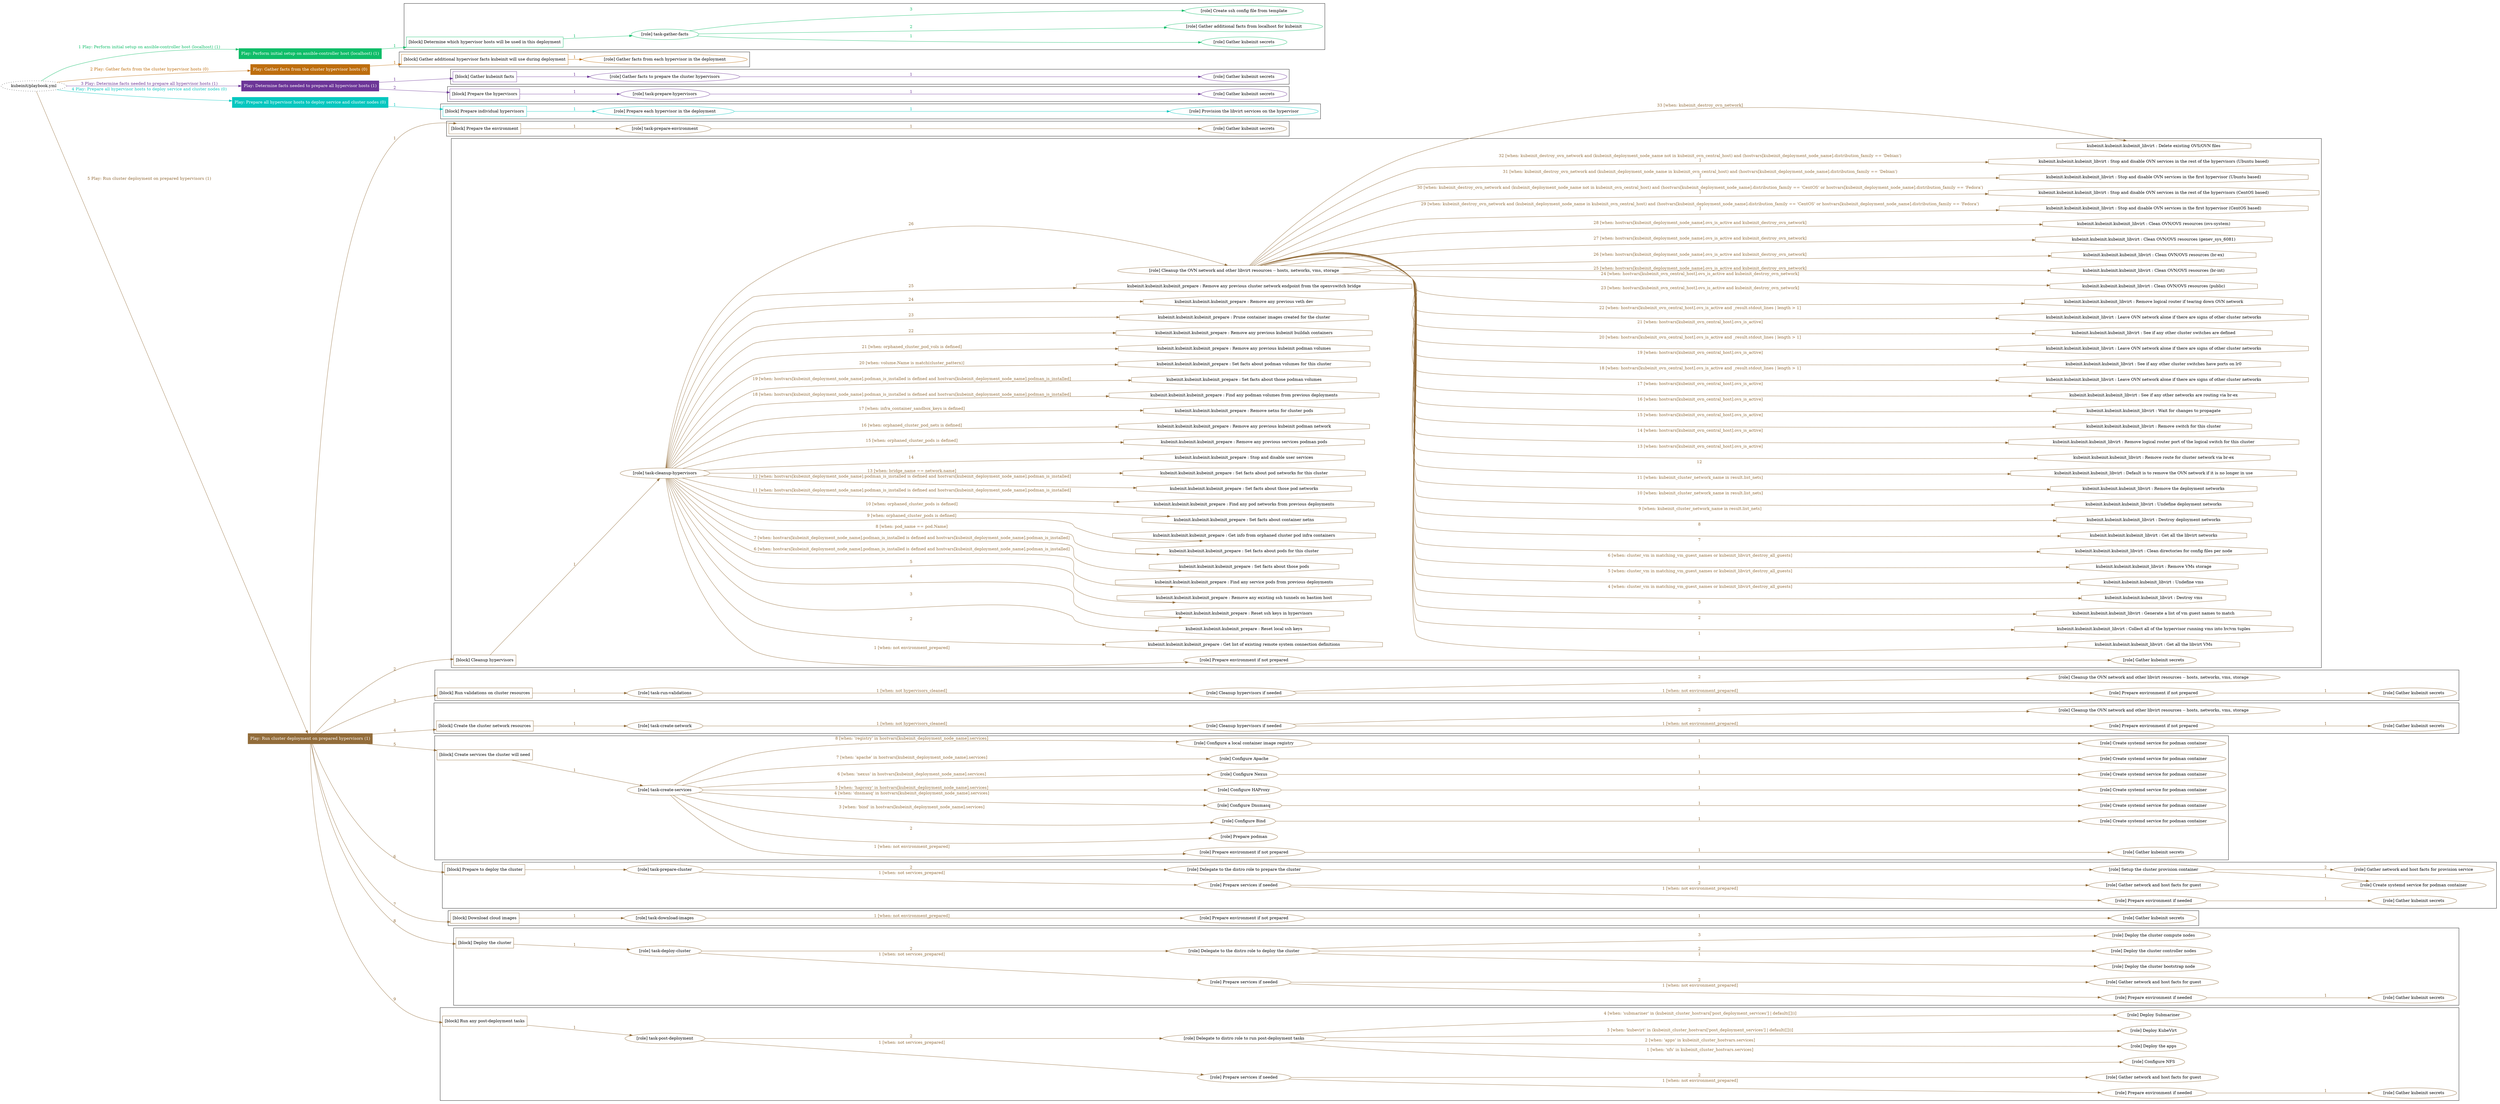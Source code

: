 digraph {
	graph [concentrate=true ordering=in rankdir=LR ratio=fill]
	edge [esep=5 sep=10]
	"kubeinit/playbook.yml" [URL="/home/runner/work/kubeinit/kubeinit/kubeinit/playbook.yml" id=playbook_07210c2d style=dotted]
	"kubeinit/playbook.yml" -> play_a97e3980 [label="1 Play: Perform initial setup on ansible-controller host (localhost) (1)" color="#0fbd68" fontcolor="#0fbd68" id=edge_play_a97e3980 labeltooltip="1 Play: Perform initial setup on ansible-controller host (localhost) (1)" tooltip="1 Play: Perform initial setup on ansible-controller host (localhost) (1)"]
	subgraph "Play: Perform initial setup on ansible-controller host (localhost) (1)" {
		play_a97e3980 [label="Play: Perform initial setup on ansible-controller host (localhost) (1)" URL="/home/runner/work/kubeinit/kubeinit/kubeinit/playbook.yml" color="#0fbd68" fontcolor="#ffffff" id=play_a97e3980 shape=box style=filled tooltip=localhost]
		play_a97e3980 -> block_bb03f636 [label=1 color="#0fbd68" fontcolor="#0fbd68" id=edge_block_bb03f636 labeltooltip=1 tooltip=1]
		subgraph cluster_block_bb03f636 {
			block_bb03f636 [label="[block] Determine which hypervisor hosts will be used in this deployment" URL="/home/runner/work/kubeinit/kubeinit/kubeinit/playbook.yml" color="#0fbd68" id=block_bb03f636 labeltooltip="Determine which hypervisor hosts will be used in this deployment" shape=box tooltip="Determine which hypervisor hosts will be used in this deployment"]
			block_bb03f636 -> role_2e111570 [label="1 " color="#0fbd68" fontcolor="#0fbd68" id=edge_role_2e111570 labeltooltip="1 " tooltip="1 "]
			subgraph "task-gather-facts" {
				role_2e111570 [label="[role] task-gather-facts" URL="/home/runner/work/kubeinit/kubeinit/kubeinit/playbook.yml" color="#0fbd68" id=role_2e111570 tooltip="task-gather-facts"]
				role_2e111570 -> role_7d068f5f [label="1 " color="#0fbd68" fontcolor="#0fbd68" id=edge_role_7d068f5f labeltooltip="1 " tooltip="1 "]
				subgraph "Gather kubeinit secrets" {
					role_7d068f5f [label="[role] Gather kubeinit secrets" URL="/home/runner/.ansible/collections/ansible_collections/kubeinit/kubeinit/roles/kubeinit_prepare/tasks/build_hypervisors_group.yml" color="#0fbd68" id=role_7d068f5f tooltip="Gather kubeinit secrets"]
				}
				role_2e111570 -> role_d758905f [label="2 " color="#0fbd68" fontcolor="#0fbd68" id=edge_role_d758905f labeltooltip="2 " tooltip="2 "]
				subgraph "Gather additional facts from localhost for kubeinit" {
					role_d758905f [label="[role] Gather additional facts from localhost for kubeinit" URL="/home/runner/.ansible/collections/ansible_collections/kubeinit/kubeinit/roles/kubeinit_prepare/tasks/build_hypervisors_group.yml" color="#0fbd68" id=role_d758905f tooltip="Gather additional facts from localhost for kubeinit"]
				}
				role_2e111570 -> role_72bdff67 [label="3 " color="#0fbd68" fontcolor="#0fbd68" id=edge_role_72bdff67 labeltooltip="3 " tooltip="3 "]
				subgraph "Create ssh config file from template" {
					role_72bdff67 [label="[role] Create ssh config file from template" URL="/home/runner/.ansible/collections/ansible_collections/kubeinit/kubeinit/roles/kubeinit_prepare/tasks/build_hypervisors_group.yml" color="#0fbd68" id=role_72bdff67 tooltip="Create ssh config file from template"]
				}
			}
		}
	}
	"kubeinit/playbook.yml" -> play_86336e59 [label="2 Play: Gather facts from the cluster hypervisor hosts (0)" color="#be6e0e" fontcolor="#be6e0e" id=edge_play_86336e59 labeltooltip="2 Play: Gather facts from the cluster hypervisor hosts (0)" tooltip="2 Play: Gather facts from the cluster hypervisor hosts (0)"]
	subgraph "Play: Gather facts from the cluster hypervisor hosts (0)" {
		play_86336e59 [label="Play: Gather facts from the cluster hypervisor hosts (0)" URL="/home/runner/work/kubeinit/kubeinit/kubeinit/playbook.yml" color="#be6e0e" fontcolor="#ffffff" id=play_86336e59 shape=box style=filled tooltip="Play: Gather facts from the cluster hypervisor hosts (0)"]
		play_86336e59 -> block_7a9b0b99 [label=1 color="#be6e0e" fontcolor="#be6e0e" id=edge_block_7a9b0b99 labeltooltip=1 tooltip=1]
		subgraph cluster_block_7a9b0b99 {
			block_7a9b0b99 [label="[block] Gather additional hypervisor facts kubeinit will use during deployment" URL="/home/runner/work/kubeinit/kubeinit/kubeinit/playbook.yml" color="#be6e0e" id=block_7a9b0b99 labeltooltip="Gather additional hypervisor facts kubeinit will use during deployment" shape=box tooltip="Gather additional hypervisor facts kubeinit will use during deployment"]
			block_7a9b0b99 -> role_951f490e [label="1 " color="#be6e0e" fontcolor="#be6e0e" id=edge_role_951f490e labeltooltip="1 " tooltip="1 "]
			subgraph "Gather facts from each hypervisor in the deployment" {
				role_951f490e [label="[role] Gather facts from each hypervisor in the deployment" URL="/home/runner/work/kubeinit/kubeinit/kubeinit/playbook.yml" color="#be6e0e" id=role_951f490e tooltip="Gather facts from each hypervisor in the deployment"]
			}
		}
	}
	"kubeinit/playbook.yml" -> play_49a242d1 [label="3 Play: Determine facts needed to prepare all hypervisor hosts (1)" color="#6c3597" fontcolor="#6c3597" id=edge_play_49a242d1 labeltooltip="3 Play: Determine facts needed to prepare all hypervisor hosts (1)" tooltip="3 Play: Determine facts needed to prepare all hypervisor hosts (1)"]
	subgraph "Play: Determine facts needed to prepare all hypervisor hosts (1)" {
		play_49a242d1 [label="Play: Determine facts needed to prepare all hypervisor hosts (1)" URL="/home/runner/work/kubeinit/kubeinit/kubeinit/playbook.yml" color="#6c3597" fontcolor="#ffffff" id=play_49a242d1 shape=box style=filled tooltip=localhost]
		play_49a242d1 -> block_564ddb99 [label=1 color="#6c3597" fontcolor="#6c3597" id=edge_block_564ddb99 labeltooltip=1 tooltip=1]
		subgraph cluster_block_564ddb99 {
			block_564ddb99 [label="[block] Gather kubeinit facts" URL="/home/runner/work/kubeinit/kubeinit/kubeinit/playbook.yml" color="#6c3597" id=block_564ddb99 labeltooltip="Gather kubeinit facts" shape=box tooltip="Gather kubeinit facts"]
			block_564ddb99 -> role_c62e3bab [label="1 " color="#6c3597" fontcolor="#6c3597" id=edge_role_c62e3bab labeltooltip="1 " tooltip="1 "]
			subgraph "Gather facts to prepare the cluster hypervisors" {
				role_c62e3bab [label="[role] Gather facts to prepare the cluster hypervisors" URL="/home/runner/work/kubeinit/kubeinit/kubeinit/playbook.yml" color="#6c3597" id=role_c62e3bab tooltip="Gather facts to prepare the cluster hypervisors"]
				role_c62e3bab -> role_0fca064c [label="1 " color="#6c3597" fontcolor="#6c3597" id=edge_role_0fca064c labeltooltip="1 " tooltip="1 "]
				subgraph "Gather kubeinit secrets" {
					role_0fca064c [label="[role] Gather kubeinit secrets" URL="/home/runner/.ansible/collections/ansible_collections/kubeinit/kubeinit/roles/kubeinit_prepare/tasks/gather_kubeinit_facts.yml" color="#6c3597" id=role_0fca064c tooltip="Gather kubeinit secrets"]
				}
			}
		}
		play_49a242d1 -> block_b034fefb [label=2 color="#6c3597" fontcolor="#6c3597" id=edge_block_b034fefb labeltooltip=2 tooltip=2]
		subgraph cluster_block_b034fefb {
			block_b034fefb [label="[block] Prepare the hypervisors" URL="/home/runner/work/kubeinit/kubeinit/kubeinit/playbook.yml" color="#6c3597" id=block_b034fefb labeltooltip="Prepare the hypervisors" shape=box tooltip="Prepare the hypervisors"]
			block_b034fefb -> role_35c70d23 [label="1 " color="#6c3597" fontcolor="#6c3597" id=edge_role_35c70d23 labeltooltip="1 " tooltip="1 "]
			subgraph "task-prepare-hypervisors" {
				role_35c70d23 [label="[role] task-prepare-hypervisors" URL="/home/runner/work/kubeinit/kubeinit/kubeinit/playbook.yml" color="#6c3597" id=role_35c70d23 tooltip="task-prepare-hypervisors"]
				role_35c70d23 -> role_e951e1c6 [label="1 " color="#6c3597" fontcolor="#6c3597" id=edge_role_e951e1c6 labeltooltip="1 " tooltip="1 "]
				subgraph "Gather kubeinit secrets" {
					role_e951e1c6 [label="[role] Gather kubeinit secrets" URL="/home/runner/.ansible/collections/ansible_collections/kubeinit/kubeinit/roles/kubeinit_prepare/tasks/gather_kubeinit_facts.yml" color="#6c3597" id=role_e951e1c6 tooltip="Gather kubeinit secrets"]
				}
			}
		}
	}
	"kubeinit/playbook.yml" -> play_1c02cd20 [label="4 Play: Prepare all hypervisor hosts to deploy service and cluster nodes (0)" color="#05c7bf" fontcolor="#05c7bf" id=edge_play_1c02cd20 labeltooltip="4 Play: Prepare all hypervisor hosts to deploy service and cluster nodes (0)" tooltip="4 Play: Prepare all hypervisor hosts to deploy service and cluster nodes (0)"]
	subgraph "Play: Prepare all hypervisor hosts to deploy service and cluster nodes (0)" {
		play_1c02cd20 [label="Play: Prepare all hypervisor hosts to deploy service and cluster nodes (0)" URL="/home/runner/work/kubeinit/kubeinit/kubeinit/playbook.yml" color="#05c7bf" fontcolor="#ffffff" id=play_1c02cd20 shape=box style=filled tooltip="Play: Prepare all hypervisor hosts to deploy service and cluster nodes (0)"]
		play_1c02cd20 -> block_deb44434 [label=1 color="#05c7bf" fontcolor="#05c7bf" id=edge_block_deb44434 labeltooltip=1 tooltip=1]
		subgraph cluster_block_deb44434 {
			block_deb44434 [label="[block] Prepare individual hypervisors" URL="/home/runner/work/kubeinit/kubeinit/kubeinit/playbook.yml" color="#05c7bf" id=block_deb44434 labeltooltip="Prepare individual hypervisors" shape=box tooltip="Prepare individual hypervisors"]
			block_deb44434 -> role_3464c237 [label="1 " color="#05c7bf" fontcolor="#05c7bf" id=edge_role_3464c237 labeltooltip="1 " tooltip="1 "]
			subgraph "Prepare each hypervisor in the deployment" {
				role_3464c237 [label="[role] Prepare each hypervisor in the deployment" URL="/home/runner/work/kubeinit/kubeinit/kubeinit/playbook.yml" color="#05c7bf" id=role_3464c237 tooltip="Prepare each hypervisor in the deployment"]
				role_3464c237 -> role_b5b851d3 [label="1 " color="#05c7bf" fontcolor="#05c7bf" id=edge_role_b5b851d3 labeltooltip="1 " tooltip="1 "]
				subgraph "Provision the libvirt services on the hypervisor" {
					role_b5b851d3 [label="[role] Provision the libvirt services on the hypervisor" URL="/home/runner/.ansible/collections/ansible_collections/kubeinit/kubeinit/roles/kubeinit_prepare/tasks/prepare_hypervisor.yml" color="#05c7bf" id=role_b5b851d3 tooltip="Provision the libvirt services on the hypervisor"]
				}
			}
		}
	}
	"kubeinit/playbook.yml" -> play_68dca271 [label="5 Play: Run cluster deployment on prepared hypervisors (1)" color="#926c3a" fontcolor="#926c3a" id=edge_play_68dca271 labeltooltip="5 Play: Run cluster deployment on prepared hypervisors (1)" tooltip="5 Play: Run cluster deployment on prepared hypervisors (1)"]
	subgraph "Play: Run cluster deployment on prepared hypervisors (1)" {
		play_68dca271 [label="Play: Run cluster deployment on prepared hypervisors (1)" URL="/home/runner/work/kubeinit/kubeinit/kubeinit/playbook.yml" color="#926c3a" fontcolor="#ffffff" id=play_68dca271 shape=box style=filled tooltip=localhost]
		play_68dca271 -> block_0ad3e0e0 [label=1 color="#926c3a" fontcolor="#926c3a" id=edge_block_0ad3e0e0 labeltooltip=1 tooltip=1]
		subgraph cluster_block_0ad3e0e0 {
			block_0ad3e0e0 [label="[block] Prepare the environment" URL="/home/runner/work/kubeinit/kubeinit/kubeinit/playbook.yml" color="#926c3a" id=block_0ad3e0e0 labeltooltip="Prepare the environment" shape=box tooltip="Prepare the environment"]
			block_0ad3e0e0 -> role_9bd2c51a [label="1 " color="#926c3a" fontcolor="#926c3a" id=edge_role_9bd2c51a labeltooltip="1 " tooltip="1 "]
			subgraph "task-prepare-environment" {
				role_9bd2c51a [label="[role] task-prepare-environment" URL="/home/runner/work/kubeinit/kubeinit/kubeinit/playbook.yml" color="#926c3a" id=role_9bd2c51a tooltip="task-prepare-environment"]
				role_9bd2c51a -> role_9b13e34d [label="1 " color="#926c3a" fontcolor="#926c3a" id=edge_role_9b13e34d labeltooltip="1 " tooltip="1 "]
				subgraph "Gather kubeinit secrets" {
					role_9b13e34d [label="[role] Gather kubeinit secrets" URL="/home/runner/.ansible/collections/ansible_collections/kubeinit/kubeinit/roles/kubeinit_prepare/tasks/gather_kubeinit_facts.yml" color="#926c3a" id=role_9b13e34d tooltip="Gather kubeinit secrets"]
				}
			}
		}
		play_68dca271 -> block_8ecc491b [label=2 color="#926c3a" fontcolor="#926c3a" id=edge_block_8ecc491b labeltooltip=2 tooltip=2]
		subgraph cluster_block_8ecc491b {
			block_8ecc491b [label="[block] Cleanup hypervisors" URL="/home/runner/work/kubeinit/kubeinit/kubeinit/playbook.yml" color="#926c3a" id=block_8ecc491b labeltooltip="Cleanup hypervisors" shape=box tooltip="Cleanup hypervisors"]
			block_8ecc491b -> role_38cdb1cc [label="1 " color="#926c3a" fontcolor="#926c3a" id=edge_role_38cdb1cc labeltooltip="1 " tooltip="1 "]
			subgraph "task-cleanup-hypervisors" {
				role_38cdb1cc [label="[role] task-cleanup-hypervisors" URL="/home/runner/work/kubeinit/kubeinit/kubeinit/playbook.yml" color="#926c3a" id=role_38cdb1cc tooltip="task-cleanup-hypervisors"]
				role_38cdb1cc -> role_ffa9621e [label="1 [when: not environment_prepared]" color="#926c3a" fontcolor="#926c3a" id=edge_role_ffa9621e labeltooltip="1 [when: not environment_prepared]" tooltip="1 [when: not environment_prepared]"]
				subgraph "Prepare environment if not prepared" {
					role_ffa9621e [label="[role] Prepare environment if not prepared" URL="/home/runner/.ansible/collections/ansible_collections/kubeinit/kubeinit/roles/kubeinit_prepare/tasks/cleanup_hypervisors.yml" color="#926c3a" id=role_ffa9621e tooltip="Prepare environment if not prepared"]
					role_ffa9621e -> role_44273897 [label="1 " color="#926c3a" fontcolor="#926c3a" id=edge_role_44273897 labeltooltip="1 " tooltip="1 "]
					subgraph "Gather kubeinit secrets" {
						role_44273897 [label="[role] Gather kubeinit secrets" URL="/home/runner/.ansible/collections/ansible_collections/kubeinit/kubeinit/roles/kubeinit_prepare/tasks/gather_kubeinit_facts.yml" color="#926c3a" id=role_44273897 tooltip="Gather kubeinit secrets"]
					}
				}
				task_b16cb1fa [label="kubeinit.kubeinit.kubeinit_prepare : Get list of existing remote system connection definitions" URL="/home/runner/.ansible/collections/ansible_collections/kubeinit/kubeinit/roles/kubeinit_prepare/tasks/cleanup_hypervisors.yml" color="#926c3a" id=task_b16cb1fa shape=octagon tooltip="kubeinit.kubeinit.kubeinit_prepare : Get list of existing remote system connection definitions"]
				role_38cdb1cc -> task_b16cb1fa [label="2 " color="#926c3a" fontcolor="#926c3a" id=edge_task_b16cb1fa labeltooltip="2 " tooltip="2 "]
				task_0044e3f0 [label="kubeinit.kubeinit.kubeinit_prepare : Reset local ssh keys" URL="/home/runner/.ansible/collections/ansible_collections/kubeinit/kubeinit/roles/kubeinit_prepare/tasks/cleanup_hypervisors.yml" color="#926c3a" id=task_0044e3f0 shape=octagon tooltip="kubeinit.kubeinit.kubeinit_prepare : Reset local ssh keys"]
				role_38cdb1cc -> task_0044e3f0 [label="3 " color="#926c3a" fontcolor="#926c3a" id=edge_task_0044e3f0 labeltooltip="3 " tooltip="3 "]
				task_1f8e1262 [label="kubeinit.kubeinit.kubeinit_prepare : Reset ssh keys in hypervisors" URL="/home/runner/.ansible/collections/ansible_collections/kubeinit/kubeinit/roles/kubeinit_prepare/tasks/cleanup_hypervisors.yml" color="#926c3a" id=task_1f8e1262 shape=octagon tooltip="kubeinit.kubeinit.kubeinit_prepare : Reset ssh keys in hypervisors"]
				role_38cdb1cc -> task_1f8e1262 [label="4 " color="#926c3a" fontcolor="#926c3a" id=edge_task_1f8e1262 labeltooltip="4 " tooltip="4 "]
				task_4601c529 [label="kubeinit.kubeinit.kubeinit_prepare : Remove any existing ssh tunnels on bastion host" URL="/home/runner/.ansible/collections/ansible_collections/kubeinit/kubeinit/roles/kubeinit_prepare/tasks/cleanup_hypervisors.yml" color="#926c3a" id=task_4601c529 shape=octagon tooltip="kubeinit.kubeinit.kubeinit_prepare : Remove any existing ssh tunnels on bastion host"]
				role_38cdb1cc -> task_4601c529 [label="5 " color="#926c3a" fontcolor="#926c3a" id=edge_task_4601c529 labeltooltip="5 " tooltip="5 "]
				task_1ddfc3d3 [label="kubeinit.kubeinit.kubeinit_prepare : Find any service pods from previous deployments" URL="/home/runner/.ansible/collections/ansible_collections/kubeinit/kubeinit/roles/kubeinit_prepare/tasks/cleanup_hypervisors.yml" color="#926c3a" id=task_1ddfc3d3 shape=octagon tooltip="kubeinit.kubeinit.kubeinit_prepare : Find any service pods from previous deployments"]
				role_38cdb1cc -> task_1ddfc3d3 [label="6 [when: hostvars[kubeinit_deployment_node_name].podman_is_installed is defined and hostvars[kubeinit_deployment_node_name].podman_is_installed]" color="#926c3a" fontcolor="#926c3a" id=edge_task_1ddfc3d3 labeltooltip="6 [when: hostvars[kubeinit_deployment_node_name].podman_is_installed is defined and hostvars[kubeinit_deployment_node_name].podman_is_installed]" tooltip="6 [when: hostvars[kubeinit_deployment_node_name].podman_is_installed is defined and hostvars[kubeinit_deployment_node_name].podman_is_installed]"]
				task_03bae753 [label="kubeinit.kubeinit.kubeinit_prepare : Set facts about those pods" URL="/home/runner/.ansible/collections/ansible_collections/kubeinit/kubeinit/roles/kubeinit_prepare/tasks/cleanup_hypervisors.yml" color="#926c3a" id=task_03bae753 shape=octagon tooltip="kubeinit.kubeinit.kubeinit_prepare : Set facts about those pods"]
				role_38cdb1cc -> task_03bae753 [label="7 [when: hostvars[kubeinit_deployment_node_name].podman_is_installed is defined and hostvars[kubeinit_deployment_node_name].podman_is_installed]" color="#926c3a" fontcolor="#926c3a" id=edge_task_03bae753 labeltooltip="7 [when: hostvars[kubeinit_deployment_node_name].podman_is_installed is defined and hostvars[kubeinit_deployment_node_name].podman_is_installed]" tooltip="7 [when: hostvars[kubeinit_deployment_node_name].podman_is_installed is defined and hostvars[kubeinit_deployment_node_name].podman_is_installed]"]
				task_28d3cdb2 [label="kubeinit.kubeinit.kubeinit_prepare : Set facts about pods for this cluster" URL="/home/runner/.ansible/collections/ansible_collections/kubeinit/kubeinit/roles/kubeinit_prepare/tasks/cleanup_hypervisors.yml" color="#926c3a" id=task_28d3cdb2 shape=octagon tooltip="kubeinit.kubeinit.kubeinit_prepare : Set facts about pods for this cluster"]
				role_38cdb1cc -> task_28d3cdb2 [label="8 [when: pod_name == pod.Name]" color="#926c3a" fontcolor="#926c3a" id=edge_task_28d3cdb2 labeltooltip="8 [when: pod_name == pod.Name]" tooltip="8 [when: pod_name == pod.Name]"]
				task_572ba300 [label="kubeinit.kubeinit.kubeinit_prepare : Get info from orphaned cluster pod infra containers" URL="/home/runner/.ansible/collections/ansible_collections/kubeinit/kubeinit/roles/kubeinit_prepare/tasks/cleanup_hypervisors.yml" color="#926c3a" id=task_572ba300 shape=octagon tooltip="kubeinit.kubeinit.kubeinit_prepare : Get info from orphaned cluster pod infra containers"]
				role_38cdb1cc -> task_572ba300 [label="9 [when: orphaned_cluster_pods is defined]" color="#926c3a" fontcolor="#926c3a" id=edge_task_572ba300 labeltooltip="9 [when: orphaned_cluster_pods is defined]" tooltip="9 [when: orphaned_cluster_pods is defined]"]
				task_ea9ab25d [label="kubeinit.kubeinit.kubeinit_prepare : Set facts about container netns" URL="/home/runner/.ansible/collections/ansible_collections/kubeinit/kubeinit/roles/kubeinit_prepare/tasks/cleanup_hypervisors.yml" color="#926c3a" id=task_ea9ab25d shape=octagon tooltip="kubeinit.kubeinit.kubeinit_prepare : Set facts about container netns"]
				role_38cdb1cc -> task_ea9ab25d [label="10 [when: orphaned_cluster_pods is defined]" color="#926c3a" fontcolor="#926c3a" id=edge_task_ea9ab25d labeltooltip="10 [when: orphaned_cluster_pods is defined]" tooltip="10 [when: orphaned_cluster_pods is defined]"]
				task_30f9936a [label="kubeinit.kubeinit.kubeinit_prepare : Find any pod networks from previous deployments" URL="/home/runner/.ansible/collections/ansible_collections/kubeinit/kubeinit/roles/kubeinit_prepare/tasks/cleanup_hypervisors.yml" color="#926c3a" id=task_30f9936a shape=octagon tooltip="kubeinit.kubeinit.kubeinit_prepare : Find any pod networks from previous deployments"]
				role_38cdb1cc -> task_30f9936a [label="11 [when: hostvars[kubeinit_deployment_node_name].podman_is_installed is defined and hostvars[kubeinit_deployment_node_name].podman_is_installed]" color="#926c3a" fontcolor="#926c3a" id=edge_task_30f9936a labeltooltip="11 [when: hostvars[kubeinit_deployment_node_name].podman_is_installed is defined and hostvars[kubeinit_deployment_node_name].podman_is_installed]" tooltip="11 [when: hostvars[kubeinit_deployment_node_name].podman_is_installed is defined and hostvars[kubeinit_deployment_node_name].podman_is_installed]"]
				task_4b537523 [label="kubeinit.kubeinit.kubeinit_prepare : Set facts about those pod networks" URL="/home/runner/.ansible/collections/ansible_collections/kubeinit/kubeinit/roles/kubeinit_prepare/tasks/cleanup_hypervisors.yml" color="#926c3a" id=task_4b537523 shape=octagon tooltip="kubeinit.kubeinit.kubeinit_prepare : Set facts about those pod networks"]
				role_38cdb1cc -> task_4b537523 [label="12 [when: hostvars[kubeinit_deployment_node_name].podman_is_installed is defined and hostvars[kubeinit_deployment_node_name].podman_is_installed]" color="#926c3a" fontcolor="#926c3a" id=edge_task_4b537523 labeltooltip="12 [when: hostvars[kubeinit_deployment_node_name].podman_is_installed is defined and hostvars[kubeinit_deployment_node_name].podman_is_installed]" tooltip="12 [when: hostvars[kubeinit_deployment_node_name].podman_is_installed is defined and hostvars[kubeinit_deployment_node_name].podman_is_installed]"]
				task_85cc5896 [label="kubeinit.kubeinit.kubeinit_prepare : Set facts about pod networks for this cluster" URL="/home/runner/.ansible/collections/ansible_collections/kubeinit/kubeinit/roles/kubeinit_prepare/tasks/cleanup_hypervisors.yml" color="#926c3a" id=task_85cc5896 shape=octagon tooltip="kubeinit.kubeinit.kubeinit_prepare : Set facts about pod networks for this cluster"]
				role_38cdb1cc -> task_85cc5896 [label="13 [when: bridge_name == network.name]" color="#926c3a" fontcolor="#926c3a" id=edge_task_85cc5896 labeltooltip="13 [when: bridge_name == network.name]" tooltip="13 [when: bridge_name == network.name]"]
				task_837c6a1c [label="kubeinit.kubeinit.kubeinit_prepare : Stop and disable user services" URL="/home/runner/.ansible/collections/ansible_collections/kubeinit/kubeinit/roles/kubeinit_prepare/tasks/cleanup_hypervisors.yml" color="#926c3a" id=task_837c6a1c shape=octagon tooltip="kubeinit.kubeinit.kubeinit_prepare : Stop and disable user services"]
				role_38cdb1cc -> task_837c6a1c [label="14 " color="#926c3a" fontcolor="#926c3a" id=edge_task_837c6a1c labeltooltip="14 " tooltip="14 "]
				task_e1fd1f3f [label="kubeinit.kubeinit.kubeinit_prepare : Remove any previous services podman pods" URL="/home/runner/.ansible/collections/ansible_collections/kubeinit/kubeinit/roles/kubeinit_prepare/tasks/cleanup_hypervisors.yml" color="#926c3a" id=task_e1fd1f3f shape=octagon tooltip="kubeinit.kubeinit.kubeinit_prepare : Remove any previous services podman pods"]
				role_38cdb1cc -> task_e1fd1f3f [label="15 [when: orphaned_cluster_pods is defined]" color="#926c3a" fontcolor="#926c3a" id=edge_task_e1fd1f3f labeltooltip="15 [when: orphaned_cluster_pods is defined]" tooltip="15 [when: orphaned_cluster_pods is defined]"]
				task_87985231 [label="kubeinit.kubeinit.kubeinit_prepare : Remove any previous kubeinit podman network" URL="/home/runner/.ansible/collections/ansible_collections/kubeinit/kubeinit/roles/kubeinit_prepare/tasks/cleanup_hypervisors.yml" color="#926c3a" id=task_87985231 shape=octagon tooltip="kubeinit.kubeinit.kubeinit_prepare : Remove any previous kubeinit podman network"]
				role_38cdb1cc -> task_87985231 [label="16 [when: orphaned_cluster_pod_nets is defined]" color="#926c3a" fontcolor="#926c3a" id=edge_task_87985231 labeltooltip="16 [when: orphaned_cluster_pod_nets is defined]" tooltip="16 [when: orphaned_cluster_pod_nets is defined]"]
				task_603ea77a [label="kubeinit.kubeinit.kubeinit_prepare : Remove netns for cluster pods" URL="/home/runner/.ansible/collections/ansible_collections/kubeinit/kubeinit/roles/kubeinit_prepare/tasks/cleanup_hypervisors.yml" color="#926c3a" id=task_603ea77a shape=octagon tooltip="kubeinit.kubeinit.kubeinit_prepare : Remove netns for cluster pods"]
				role_38cdb1cc -> task_603ea77a [label="17 [when: infra_container_sandbox_keys is defined]" color="#926c3a" fontcolor="#926c3a" id=edge_task_603ea77a labeltooltip="17 [when: infra_container_sandbox_keys is defined]" tooltip="17 [when: infra_container_sandbox_keys is defined]"]
				task_d346ac49 [label="kubeinit.kubeinit.kubeinit_prepare : Find any podman volumes from previous deployments" URL="/home/runner/.ansible/collections/ansible_collections/kubeinit/kubeinit/roles/kubeinit_prepare/tasks/cleanup_hypervisors.yml" color="#926c3a" id=task_d346ac49 shape=octagon tooltip="kubeinit.kubeinit.kubeinit_prepare : Find any podman volumes from previous deployments"]
				role_38cdb1cc -> task_d346ac49 [label="18 [when: hostvars[kubeinit_deployment_node_name].podman_is_installed is defined and hostvars[kubeinit_deployment_node_name].podman_is_installed]" color="#926c3a" fontcolor="#926c3a" id=edge_task_d346ac49 labeltooltip="18 [when: hostvars[kubeinit_deployment_node_name].podman_is_installed is defined and hostvars[kubeinit_deployment_node_name].podman_is_installed]" tooltip="18 [when: hostvars[kubeinit_deployment_node_name].podman_is_installed is defined and hostvars[kubeinit_deployment_node_name].podman_is_installed]"]
				task_1ef3e187 [label="kubeinit.kubeinit.kubeinit_prepare : Set facts about those podman volumes" URL="/home/runner/.ansible/collections/ansible_collections/kubeinit/kubeinit/roles/kubeinit_prepare/tasks/cleanup_hypervisors.yml" color="#926c3a" id=task_1ef3e187 shape=octagon tooltip="kubeinit.kubeinit.kubeinit_prepare : Set facts about those podman volumes"]
				role_38cdb1cc -> task_1ef3e187 [label="19 [when: hostvars[kubeinit_deployment_node_name].podman_is_installed is defined and hostvars[kubeinit_deployment_node_name].podman_is_installed]" color="#926c3a" fontcolor="#926c3a" id=edge_task_1ef3e187 labeltooltip="19 [when: hostvars[kubeinit_deployment_node_name].podman_is_installed is defined and hostvars[kubeinit_deployment_node_name].podman_is_installed]" tooltip="19 [when: hostvars[kubeinit_deployment_node_name].podman_is_installed is defined and hostvars[kubeinit_deployment_node_name].podman_is_installed]"]
				task_a90c0c44 [label="kubeinit.kubeinit.kubeinit_prepare : Set facts about podman volumes for this cluster" URL="/home/runner/.ansible/collections/ansible_collections/kubeinit/kubeinit/roles/kubeinit_prepare/tasks/cleanup_hypervisors.yml" color="#926c3a" id=task_a90c0c44 shape=octagon tooltip="kubeinit.kubeinit.kubeinit_prepare : Set facts about podman volumes for this cluster"]
				role_38cdb1cc -> task_a90c0c44 [label="20 [when: volume.Name is match(cluster_pattern)]" color="#926c3a" fontcolor="#926c3a" id=edge_task_a90c0c44 labeltooltip="20 [when: volume.Name is match(cluster_pattern)]" tooltip="20 [when: volume.Name is match(cluster_pattern)]"]
				task_60bd91a2 [label="kubeinit.kubeinit.kubeinit_prepare : Remove any previous kubeinit podman volumes" URL="/home/runner/.ansible/collections/ansible_collections/kubeinit/kubeinit/roles/kubeinit_prepare/tasks/cleanup_hypervisors.yml" color="#926c3a" id=task_60bd91a2 shape=octagon tooltip="kubeinit.kubeinit.kubeinit_prepare : Remove any previous kubeinit podman volumes"]
				role_38cdb1cc -> task_60bd91a2 [label="21 [when: orphaned_cluster_pod_vols is defined]" color="#926c3a" fontcolor="#926c3a" id=edge_task_60bd91a2 labeltooltip="21 [when: orphaned_cluster_pod_vols is defined]" tooltip="21 [when: orphaned_cluster_pod_vols is defined]"]
				task_bbdb70f2 [label="kubeinit.kubeinit.kubeinit_prepare : Remove any previous kubeinit buildah containers" URL="/home/runner/.ansible/collections/ansible_collections/kubeinit/kubeinit/roles/kubeinit_prepare/tasks/cleanup_hypervisors.yml" color="#926c3a" id=task_bbdb70f2 shape=octagon tooltip="kubeinit.kubeinit.kubeinit_prepare : Remove any previous kubeinit buildah containers"]
				role_38cdb1cc -> task_bbdb70f2 [label="22 " color="#926c3a" fontcolor="#926c3a" id=edge_task_bbdb70f2 labeltooltip="22 " tooltip="22 "]
				task_58d5309f [label="kubeinit.kubeinit.kubeinit_prepare : Prune container images created for the cluster" URL="/home/runner/.ansible/collections/ansible_collections/kubeinit/kubeinit/roles/kubeinit_prepare/tasks/cleanup_hypervisors.yml" color="#926c3a" id=task_58d5309f shape=octagon tooltip="kubeinit.kubeinit.kubeinit_prepare : Prune container images created for the cluster"]
				role_38cdb1cc -> task_58d5309f [label="23 " color="#926c3a" fontcolor="#926c3a" id=edge_task_58d5309f labeltooltip="23 " tooltip="23 "]
				task_e2560088 [label="kubeinit.kubeinit.kubeinit_prepare : Remove any previous veth dev" URL="/home/runner/.ansible/collections/ansible_collections/kubeinit/kubeinit/roles/kubeinit_prepare/tasks/cleanup_hypervisors.yml" color="#926c3a" id=task_e2560088 shape=octagon tooltip="kubeinit.kubeinit.kubeinit_prepare : Remove any previous veth dev"]
				role_38cdb1cc -> task_e2560088 [label="24 " color="#926c3a" fontcolor="#926c3a" id=edge_task_e2560088 labeltooltip="24 " tooltip="24 "]
				task_3683be93 [label="kubeinit.kubeinit.kubeinit_prepare : Remove any previous cluster network endpoint from the openvswitch bridge" URL="/home/runner/.ansible/collections/ansible_collections/kubeinit/kubeinit/roles/kubeinit_prepare/tasks/cleanup_hypervisors.yml" color="#926c3a" id=task_3683be93 shape=octagon tooltip="kubeinit.kubeinit.kubeinit_prepare : Remove any previous cluster network endpoint from the openvswitch bridge"]
				role_38cdb1cc -> task_3683be93 [label="25 " color="#926c3a" fontcolor="#926c3a" id=edge_task_3683be93 labeltooltip="25 " tooltip="25 "]
				role_38cdb1cc -> role_884c5868 [label="26 " color="#926c3a" fontcolor="#926c3a" id=edge_role_884c5868 labeltooltip="26 " tooltip="26 "]
				subgraph "Cleanup the OVN network and other libvirt resources -- hosts, networks, vms, storage" {
					role_884c5868 [label="[role] Cleanup the OVN network and other libvirt resources -- hosts, networks, vms, storage" URL="/home/runner/.ansible/collections/ansible_collections/kubeinit/kubeinit/roles/kubeinit_prepare/tasks/cleanup_hypervisors.yml" color="#926c3a" id=role_884c5868 tooltip="Cleanup the OVN network and other libvirt resources -- hosts, networks, vms, storage"]
					task_1ac80987 [label="kubeinit.kubeinit.kubeinit_libvirt : Get all the libvirt VMs" URL="/home/runner/.ansible/collections/ansible_collections/kubeinit/kubeinit/roles/kubeinit_libvirt/tasks/cleanup_libvirt.yml" color="#926c3a" id=task_1ac80987 shape=octagon tooltip="kubeinit.kubeinit.kubeinit_libvirt : Get all the libvirt VMs"]
					role_884c5868 -> task_1ac80987 [label="1 " color="#926c3a" fontcolor="#926c3a" id=edge_task_1ac80987 labeltooltip="1 " tooltip="1 "]
					task_9617b07b [label="kubeinit.kubeinit.kubeinit_libvirt : Collect all of the hypervisor running vms into hv/vm tuples" URL="/home/runner/.ansible/collections/ansible_collections/kubeinit/kubeinit/roles/kubeinit_libvirt/tasks/cleanup_libvirt.yml" color="#926c3a" id=task_9617b07b shape=octagon tooltip="kubeinit.kubeinit.kubeinit_libvirt : Collect all of the hypervisor running vms into hv/vm tuples"]
					role_884c5868 -> task_9617b07b [label="2 " color="#926c3a" fontcolor="#926c3a" id=edge_task_9617b07b labeltooltip="2 " tooltip="2 "]
					task_5b1b98d0 [label="kubeinit.kubeinit.kubeinit_libvirt : Generate a list of vm guest names to match" URL="/home/runner/.ansible/collections/ansible_collections/kubeinit/kubeinit/roles/kubeinit_libvirt/tasks/cleanup_libvirt.yml" color="#926c3a" id=task_5b1b98d0 shape=octagon tooltip="kubeinit.kubeinit.kubeinit_libvirt : Generate a list of vm guest names to match"]
					role_884c5868 -> task_5b1b98d0 [label="3 " color="#926c3a" fontcolor="#926c3a" id=edge_task_5b1b98d0 labeltooltip="3 " tooltip="3 "]
					task_ba2e3d55 [label="kubeinit.kubeinit.kubeinit_libvirt : Destroy vms" URL="/home/runner/.ansible/collections/ansible_collections/kubeinit/kubeinit/roles/kubeinit_libvirt/tasks/cleanup_libvirt.yml" color="#926c3a" id=task_ba2e3d55 shape=octagon tooltip="kubeinit.kubeinit.kubeinit_libvirt : Destroy vms"]
					role_884c5868 -> task_ba2e3d55 [label="4 [when: cluster_vm in matching_vm_guest_names or kubeinit_libvirt_destroy_all_guests]" color="#926c3a" fontcolor="#926c3a" id=edge_task_ba2e3d55 labeltooltip="4 [when: cluster_vm in matching_vm_guest_names or kubeinit_libvirt_destroy_all_guests]" tooltip="4 [when: cluster_vm in matching_vm_guest_names or kubeinit_libvirt_destroy_all_guests]"]
					task_3decde4c [label="kubeinit.kubeinit.kubeinit_libvirt : Undefine vms" URL="/home/runner/.ansible/collections/ansible_collections/kubeinit/kubeinit/roles/kubeinit_libvirt/tasks/cleanup_libvirt.yml" color="#926c3a" id=task_3decde4c shape=octagon tooltip="kubeinit.kubeinit.kubeinit_libvirt : Undefine vms"]
					role_884c5868 -> task_3decde4c [label="5 [when: cluster_vm in matching_vm_guest_names or kubeinit_libvirt_destroy_all_guests]" color="#926c3a" fontcolor="#926c3a" id=edge_task_3decde4c labeltooltip="5 [when: cluster_vm in matching_vm_guest_names or kubeinit_libvirt_destroy_all_guests]" tooltip="5 [when: cluster_vm in matching_vm_guest_names or kubeinit_libvirt_destroy_all_guests]"]
					task_513f9540 [label="kubeinit.kubeinit.kubeinit_libvirt : Remove VMs storage" URL="/home/runner/.ansible/collections/ansible_collections/kubeinit/kubeinit/roles/kubeinit_libvirt/tasks/cleanup_libvirt.yml" color="#926c3a" id=task_513f9540 shape=octagon tooltip="kubeinit.kubeinit.kubeinit_libvirt : Remove VMs storage"]
					role_884c5868 -> task_513f9540 [label="6 [when: cluster_vm in matching_vm_guest_names or kubeinit_libvirt_destroy_all_guests]" color="#926c3a" fontcolor="#926c3a" id=edge_task_513f9540 labeltooltip="6 [when: cluster_vm in matching_vm_guest_names or kubeinit_libvirt_destroy_all_guests]" tooltip="6 [when: cluster_vm in matching_vm_guest_names or kubeinit_libvirt_destroy_all_guests]"]
					task_b19c07b8 [label="kubeinit.kubeinit.kubeinit_libvirt : Clean directories for config files per node" URL="/home/runner/.ansible/collections/ansible_collections/kubeinit/kubeinit/roles/kubeinit_libvirt/tasks/cleanup_libvirt.yml" color="#926c3a" id=task_b19c07b8 shape=octagon tooltip="kubeinit.kubeinit.kubeinit_libvirt : Clean directories for config files per node"]
					role_884c5868 -> task_b19c07b8 [label="7 " color="#926c3a" fontcolor="#926c3a" id=edge_task_b19c07b8 labeltooltip="7 " tooltip="7 "]
					task_0e8d4de8 [label="kubeinit.kubeinit.kubeinit_libvirt : Get all the libvirt networks" URL="/home/runner/.ansible/collections/ansible_collections/kubeinit/kubeinit/roles/kubeinit_libvirt/tasks/cleanup_libvirt.yml" color="#926c3a" id=task_0e8d4de8 shape=octagon tooltip="kubeinit.kubeinit.kubeinit_libvirt : Get all the libvirt networks"]
					role_884c5868 -> task_0e8d4de8 [label="8 " color="#926c3a" fontcolor="#926c3a" id=edge_task_0e8d4de8 labeltooltip="8 " tooltip="8 "]
					task_d23c2879 [label="kubeinit.kubeinit.kubeinit_libvirt : Destroy deployment networks" URL="/home/runner/.ansible/collections/ansible_collections/kubeinit/kubeinit/roles/kubeinit_libvirt/tasks/cleanup_libvirt.yml" color="#926c3a" id=task_d23c2879 shape=octagon tooltip="kubeinit.kubeinit.kubeinit_libvirt : Destroy deployment networks"]
					role_884c5868 -> task_d23c2879 [label="9 [when: kubeinit_cluster_network_name in result.list_nets]" color="#926c3a" fontcolor="#926c3a" id=edge_task_d23c2879 labeltooltip="9 [when: kubeinit_cluster_network_name in result.list_nets]" tooltip="9 [when: kubeinit_cluster_network_name in result.list_nets]"]
					task_d108b7d9 [label="kubeinit.kubeinit.kubeinit_libvirt : Undefine deployment networks" URL="/home/runner/.ansible/collections/ansible_collections/kubeinit/kubeinit/roles/kubeinit_libvirt/tasks/cleanup_libvirt.yml" color="#926c3a" id=task_d108b7d9 shape=octagon tooltip="kubeinit.kubeinit.kubeinit_libvirt : Undefine deployment networks"]
					role_884c5868 -> task_d108b7d9 [label="10 [when: kubeinit_cluster_network_name in result.list_nets]" color="#926c3a" fontcolor="#926c3a" id=edge_task_d108b7d9 labeltooltip="10 [when: kubeinit_cluster_network_name in result.list_nets]" tooltip="10 [when: kubeinit_cluster_network_name in result.list_nets]"]
					task_ad65cc13 [label="kubeinit.kubeinit.kubeinit_libvirt : Remove the deployment networks" URL="/home/runner/.ansible/collections/ansible_collections/kubeinit/kubeinit/roles/kubeinit_libvirt/tasks/cleanup_libvirt.yml" color="#926c3a" id=task_ad65cc13 shape=octagon tooltip="kubeinit.kubeinit.kubeinit_libvirt : Remove the deployment networks"]
					role_884c5868 -> task_ad65cc13 [label="11 [when: kubeinit_cluster_network_name in result.list_nets]" color="#926c3a" fontcolor="#926c3a" id=edge_task_ad65cc13 labeltooltip="11 [when: kubeinit_cluster_network_name in result.list_nets]" tooltip="11 [when: kubeinit_cluster_network_name in result.list_nets]"]
					task_77481760 [label="kubeinit.kubeinit.kubeinit_libvirt : Default is to remove the OVN network if it is no longer in use" URL="/home/runner/.ansible/collections/ansible_collections/kubeinit/kubeinit/roles/kubeinit_libvirt/tasks/cleanup_libvirt.yml" color="#926c3a" id=task_77481760 shape=octagon tooltip="kubeinit.kubeinit.kubeinit_libvirt : Default is to remove the OVN network if it is no longer in use"]
					role_884c5868 -> task_77481760 [label="12 " color="#926c3a" fontcolor="#926c3a" id=edge_task_77481760 labeltooltip="12 " tooltip="12 "]
					task_5f39e240 [label="kubeinit.kubeinit.kubeinit_libvirt : Remove route for cluster network via br-ex" URL="/home/runner/.ansible/collections/ansible_collections/kubeinit/kubeinit/roles/kubeinit_libvirt/tasks/cleanup_libvirt.yml" color="#926c3a" id=task_5f39e240 shape=octagon tooltip="kubeinit.kubeinit.kubeinit_libvirt : Remove route for cluster network via br-ex"]
					role_884c5868 -> task_5f39e240 [label="13 [when: hostvars[kubeinit_ovn_central_host].ovs_is_active]" color="#926c3a" fontcolor="#926c3a" id=edge_task_5f39e240 labeltooltip="13 [when: hostvars[kubeinit_ovn_central_host].ovs_is_active]" tooltip="13 [when: hostvars[kubeinit_ovn_central_host].ovs_is_active]"]
					task_e3002f6f [label="kubeinit.kubeinit.kubeinit_libvirt : Remove logical router port of the logical switch for this cluster" URL="/home/runner/.ansible/collections/ansible_collections/kubeinit/kubeinit/roles/kubeinit_libvirt/tasks/cleanup_libvirt.yml" color="#926c3a" id=task_e3002f6f shape=octagon tooltip="kubeinit.kubeinit.kubeinit_libvirt : Remove logical router port of the logical switch for this cluster"]
					role_884c5868 -> task_e3002f6f [label="14 [when: hostvars[kubeinit_ovn_central_host].ovs_is_active]" color="#926c3a" fontcolor="#926c3a" id=edge_task_e3002f6f labeltooltip="14 [when: hostvars[kubeinit_ovn_central_host].ovs_is_active]" tooltip="14 [when: hostvars[kubeinit_ovn_central_host].ovs_is_active]"]
					task_d785613e [label="kubeinit.kubeinit.kubeinit_libvirt : Remove switch for this cluster" URL="/home/runner/.ansible/collections/ansible_collections/kubeinit/kubeinit/roles/kubeinit_libvirt/tasks/cleanup_libvirt.yml" color="#926c3a" id=task_d785613e shape=octagon tooltip="kubeinit.kubeinit.kubeinit_libvirt : Remove switch for this cluster"]
					role_884c5868 -> task_d785613e [label="15 [when: hostvars[kubeinit_ovn_central_host].ovs_is_active]" color="#926c3a" fontcolor="#926c3a" id=edge_task_d785613e labeltooltip="15 [when: hostvars[kubeinit_ovn_central_host].ovs_is_active]" tooltip="15 [when: hostvars[kubeinit_ovn_central_host].ovs_is_active]"]
					task_5ab3f16d [label="kubeinit.kubeinit.kubeinit_libvirt : Wait for changes to propagate" URL="/home/runner/.ansible/collections/ansible_collections/kubeinit/kubeinit/roles/kubeinit_libvirt/tasks/cleanup_libvirt.yml" color="#926c3a" id=task_5ab3f16d shape=octagon tooltip="kubeinit.kubeinit.kubeinit_libvirt : Wait for changes to propagate"]
					role_884c5868 -> task_5ab3f16d [label="16 [when: hostvars[kubeinit_ovn_central_host].ovs_is_active]" color="#926c3a" fontcolor="#926c3a" id=edge_task_5ab3f16d labeltooltip="16 [when: hostvars[kubeinit_ovn_central_host].ovs_is_active]" tooltip="16 [when: hostvars[kubeinit_ovn_central_host].ovs_is_active]"]
					task_ea61920f [label="kubeinit.kubeinit.kubeinit_libvirt : See if any other networks are routing via br-ex" URL="/home/runner/.ansible/collections/ansible_collections/kubeinit/kubeinit/roles/kubeinit_libvirt/tasks/cleanup_libvirt.yml" color="#926c3a" id=task_ea61920f shape=octagon tooltip="kubeinit.kubeinit.kubeinit_libvirt : See if any other networks are routing via br-ex"]
					role_884c5868 -> task_ea61920f [label="17 [when: hostvars[kubeinit_ovn_central_host].ovs_is_active]" color="#926c3a" fontcolor="#926c3a" id=edge_task_ea61920f labeltooltip="17 [when: hostvars[kubeinit_ovn_central_host].ovs_is_active]" tooltip="17 [when: hostvars[kubeinit_ovn_central_host].ovs_is_active]"]
					task_2b09a165 [label="kubeinit.kubeinit.kubeinit_libvirt : Leave OVN network alone if there are signs of other cluster networks" URL="/home/runner/.ansible/collections/ansible_collections/kubeinit/kubeinit/roles/kubeinit_libvirt/tasks/cleanup_libvirt.yml" color="#926c3a" id=task_2b09a165 shape=octagon tooltip="kubeinit.kubeinit.kubeinit_libvirt : Leave OVN network alone if there are signs of other cluster networks"]
					role_884c5868 -> task_2b09a165 [label="18 [when: hostvars[kubeinit_ovn_central_host].ovs_is_active and _result.stdout_lines | length > 1]" color="#926c3a" fontcolor="#926c3a" id=edge_task_2b09a165 labeltooltip="18 [when: hostvars[kubeinit_ovn_central_host].ovs_is_active and _result.stdout_lines | length > 1]" tooltip="18 [when: hostvars[kubeinit_ovn_central_host].ovs_is_active and _result.stdout_lines | length > 1]"]
					task_3c3d7cbc [label="kubeinit.kubeinit.kubeinit_libvirt : See if any other cluster switches have ports on lr0" URL="/home/runner/.ansible/collections/ansible_collections/kubeinit/kubeinit/roles/kubeinit_libvirt/tasks/cleanup_libvirt.yml" color="#926c3a" id=task_3c3d7cbc shape=octagon tooltip="kubeinit.kubeinit.kubeinit_libvirt : See if any other cluster switches have ports on lr0"]
					role_884c5868 -> task_3c3d7cbc [label="19 [when: hostvars[kubeinit_ovn_central_host].ovs_is_active]" color="#926c3a" fontcolor="#926c3a" id=edge_task_3c3d7cbc labeltooltip="19 [when: hostvars[kubeinit_ovn_central_host].ovs_is_active]" tooltip="19 [when: hostvars[kubeinit_ovn_central_host].ovs_is_active]"]
					task_d8604d0c [label="kubeinit.kubeinit.kubeinit_libvirt : Leave OVN network alone if there are signs of other cluster networks" URL="/home/runner/.ansible/collections/ansible_collections/kubeinit/kubeinit/roles/kubeinit_libvirt/tasks/cleanup_libvirt.yml" color="#926c3a" id=task_d8604d0c shape=octagon tooltip="kubeinit.kubeinit.kubeinit_libvirt : Leave OVN network alone if there are signs of other cluster networks"]
					role_884c5868 -> task_d8604d0c [label="20 [when: hostvars[kubeinit_ovn_central_host].ovs_is_active and _result.stdout_lines | length > 1]" color="#926c3a" fontcolor="#926c3a" id=edge_task_d8604d0c labeltooltip="20 [when: hostvars[kubeinit_ovn_central_host].ovs_is_active and _result.stdout_lines | length > 1]" tooltip="20 [when: hostvars[kubeinit_ovn_central_host].ovs_is_active and _result.stdout_lines | length > 1]"]
					task_bb1a4883 [label="kubeinit.kubeinit.kubeinit_libvirt : See if any other cluster switches are defined" URL="/home/runner/.ansible/collections/ansible_collections/kubeinit/kubeinit/roles/kubeinit_libvirt/tasks/cleanup_libvirt.yml" color="#926c3a" id=task_bb1a4883 shape=octagon tooltip="kubeinit.kubeinit.kubeinit_libvirt : See if any other cluster switches are defined"]
					role_884c5868 -> task_bb1a4883 [label="21 [when: hostvars[kubeinit_ovn_central_host].ovs_is_active]" color="#926c3a" fontcolor="#926c3a" id=edge_task_bb1a4883 labeltooltip="21 [when: hostvars[kubeinit_ovn_central_host].ovs_is_active]" tooltip="21 [when: hostvars[kubeinit_ovn_central_host].ovs_is_active]"]
					task_003ae043 [label="kubeinit.kubeinit.kubeinit_libvirt : Leave OVN network alone if there are signs of other cluster networks" URL="/home/runner/.ansible/collections/ansible_collections/kubeinit/kubeinit/roles/kubeinit_libvirt/tasks/cleanup_libvirt.yml" color="#926c3a" id=task_003ae043 shape=octagon tooltip="kubeinit.kubeinit.kubeinit_libvirt : Leave OVN network alone if there are signs of other cluster networks"]
					role_884c5868 -> task_003ae043 [label="22 [when: hostvars[kubeinit_ovn_central_host].ovs_is_active and _result.stdout_lines | length > 1]" color="#926c3a" fontcolor="#926c3a" id=edge_task_003ae043 labeltooltip="22 [when: hostvars[kubeinit_ovn_central_host].ovs_is_active and _result.stdout_lines | length > 1]" tooltip="22 [when: hostvars[kubeinit_ovn_central_host].ovs_is_active and _result.stdout_lines | length > 1]"]
					task_16d9656d [label="kubeinit.kubeinit.kubeinit_libvirt : Remove logical router if tearing down OVN network" URL="/home/runner/.ansible/collections/ansible_collections/kubeinit/kubeinit/roles/kubeinit_libvirt/tasks/cleanup_libvirt.yml" color="#926c3a" id=task_16d9656d shape=octagon tooltip="kubeinit.kubeinit.kubeinit_libvirt : Remove logical router if tearing down OVN network"]
					role_884c5868 -> task_16d9656d [label="23 [when: hostvars[kubeinit_ovn_central_host].ovs_is_active and kubeinit_destroy_ovn_network]" color="#926c3a" fontcolor="#926c3a" id=edge_task_16d9656d labeltooltip="23 [when: hostvars[kubeinit_ovn_central_host].ovs_is_active and kubeinit_destroy_ovn_network]" tooltip="23 [when: hostvars[kubeinit_ovn_central_host].ovs_is_active and kubeinit_destroy_ovn_network]"]
					task_5f2d660f [label="kubeinit.kubeinit.kubeinit_libvirt : Clean OVN/OVS resources (public)" URL="/home/runner/.ansible/collections/ansible_collections/kubeinit/kubeinit/roles/kubeinit_libvirt/tasks/cleanup_libvirt.yml" color="#926c3a" id=task_5f2d660f shape=octagon tooltip="kubeinit.kubeinit.kubeinit_libvirt : Clean OVN/OVS resources (public)"]
					role_884c5868 -> task_5f2d660f [label="24 [when: hostvars[kubeinit_ovn_central_host].ovs_is_active and kubeinit_destroy_ovn_network]" color="#926c3a" fontcolor="#926c3a" id=edge_task_5f2d660f labeltooltip="24 [when: hostvars[kubeinit_ovn_central_host].ovs_is_active and kubeinit_destroy_ovn_network]" tooltip="24 [when: hostvars[kubeinit_ovn_central_host].ovs_is_active and kubeinit_destroy_ovn_network]"]
					task_20ee1a37 [label="kubeinit.kubeinit.kubeinit_libvirt : Clean OVN/OVS resources (br-int)" URL="/home/runner/.ansible/collections/ansible_collections/kubeinit/kubeinit/roles/kubeinit_libvirt/tasks/cleanup_libvirt.yml" color="#926c3a" id=task_20ee1a37 shape=octagon tooltip="kubeinit.kubeinit.kubeinit_libvirt : Clean OVN/OVS resources (br-int)"]
					role_884c5868 -> task_20ee1a37 [label="25 [when: hostvars[kubeinit_deployment_node_name].ovs_is_active and kubeinit_destroy_ovn_network]" color="#926c3a" fontcolor="#926c3a" id=edge_task_20ee1a37 labeltooltip="25 [when: hostvars[kubeinit_deployment_node_name].ovs_is_active and kubeinit_destroy_ovn_network]" tooltip="25 [when: hostvars[kubeinit_deployment_node_name].ovs_is_active and kubeinit_destroy_ovn_network]"]
					task_9e91aaf2 [label="kubeinit.kubeinit.kubeinit_libvirt : Clean OVN/OVS resources (br-ex)" URL="/home/runner/.ansible/collections/ansible_collections/kubeinit/kubeinit/roles/kubeinit_libvirt/tasks/cleanup_libvirt.yml" color="#926c3a" id=task_9e91aaf2 shape=octagon tooltip="kubeinit.kubeinit.kubeinit_libvirt : Clean OVN/OVS resources (br-ex)"]
					role_884c5868 -> task_9e91aaf2 [label="26 [when: hostvars[kubeinit_deployment_node_name].ovs_is_active and kubeinit_destroy_ovn_network]" color="#926c3a" fontcolor="#926c3a" id=edge_task_9e91aaf2 labeltooltip="26 [when: hostvars[kubeinit_deployment_node_name].ovs_is_active and kubeinit_destroy_ovn_network]" tooltip="26 [when: hostvars[kubeinit_deployment_node_name].ovs_is_active and kubeinit_destroy_ovn_network]"]
					task_55bee5ac [label="kubeinit.kubeinit.kubeinit_libvirt : Clean OVN/OVS resources (genev_sys_6081)" URL="/home/runner/.ansible/collections/ansible_collections/kubeinit/kubeinit/roles/kubeinit_libvirt/tasks/cleanup_libvirt.yml" color="#926c3a" id=task_55bee5ac shape=octagon tooltip="kubeinit.kubeinit.kubeinit_libvirt : Clean OVN/OVS resources (genev_sys_6081)"]
					role_884c5868 -> task_55bee5ac [label="27 [when: hostvars[kubeinit_deployment_node_name].ovs_is_active and kubeinit_destroy_ovn_network]" color="#926c3a" fontcolor="#926c3a" id=edge_task_55bee5ac labeltooltip="27 [when: hostvars[kubeinit_deployment_node_name].ovs_is_active and kubeinit_destroy_ovn_network]" tooltip="27 [when: hostvars[kubeinit_deployment_node_name].ovs_is_active and kubeinit_destroy_ovn_network]"]
					task_fbe95cee [label="kubeinit.kubeinit.kubeinit_libvirt : Clean OVN/OVS resources (ovs-system)" URL="/home/runner/.ansible/collections/ansible_collections/kubeinit/kubeinit/roles/kubeinit_libvirt/tasks/cleanup_libvirt.yml" color="#926c3a" id=task_fbe95cee shape=octagon tooltip="kubeinit.kubeinit.kubeinit_libvirt : Clean OVN/OVS resources (ovs-system)"]
					role_884c5868 -> task_fbe95cee [label="28 [when: hostvars[kubeinit_deployment_node_name].ovs_is_active and kubeinit_destroy_ovn_network]" color="#926c3a" fontcolor="#926c3a" id=edge_task_fbe95cee labeltooltip="28 [when: hostvars[kubeinit_deployment_node_name].ovs_is_active and kubeinit_destroy_ovn_network]" tooltip="28 [when: hostvars[kubeinit_deployment_node_name].ovs_is_active and kubeinit_destroy_ovn_network]"]
					task_cacfdbaa [label="kubeinit.kubeinit.kubeinit_libvirt : Stop and disable OVN services in the first hypervisor (CentOS based)" URL="/home/runner/.ansible/collections/ansible_collections/kubeinit/kubeinit/roles/kubeinit_libvirt/tasks/cleanup_libvirt.yml" color="#926c3a" id=task_cacfdbaa shape=octagon tooltip="kubeinit.kubeinit.kubeinit_libvirt : Stop and disable OVN services in the first hypervisor (CentOS based)"]
					role_884c5868 -> task_cacfdbaa [label="29 [when: kubeinit_destroy_ovn_network and (kubeinit_deployment_node_name in kubeinit_ovn_central_host) and (hostvars[kubeinit_deployment_node_name].distribution_family == 'CentOS' or hostvars[kubeinit_deployment_node_name].distribution_family == 'Fedora')
]" color="#926c3a" fontcolor="#926c3a" id=edge_task_cacfdbaa labeltooltip="29 [when: kubeinit_destroy_ovn_network and (kubeinit_deployment_node_name in kubeinit_ovn_central_host) and (hostvars[kubeinit_deployment_node_name].distribution_family == 'CentOS' or hostvars[kubeinit_deployment_node_name].distribution_family == 'Fedora')
]" tooltip="29 [when: kubeinit_destroy_ovn_network and (kubeinit_deployment_node_name in kubeinit_ovn_central_host) and (hostvars[kubeinit_deployment_node_name].distribution_family == 'CentOS' or hostvars[kubeinit_deployment_node_name].distribution_family == 'Fedora')
]"]
					task_1e44aa78 [label="kubeinit.kubeinit.kubeinit_libvirt : Stop and disable OVN services in the rest of the hypervisors (CentOS based)" URL="/home/runner/.ansible/collections/ansible_collections/kubeinit/kubeinit/roles/kubeinit_libvirt/tasks/cleanup_libvirt.yml" color="#926c3a" id=task_1e44aa78 shape=octagon tooltip="kubeinit.kubeinit.kubeinit_libvirt : Stop and disable OVN services in the rest of the hypervisors (CentOS based)"]
					role_884c5868 -> task_1e44aa78 [label="30 [when: kubeinit_destroy_ovn_network and (kubeinit_deployment_node_name not in kubeinit_ovn_central_host) and (hostvars[kubeinit_deployment_node_name].distribution_family == 'CentOS' or hostvars[kubeinit_deployment_node_name].distribution_family == 'Fedora')
]" color="#926c3a" fontcolor="#926c3a" id=edge_task_1e44aa78 labeltooltip="30 [when: kubeinit_destroy_ovn_network and (kubeinit_deployment_node_name not in kubeinit_ovn_central_host) and (hostvars[kubeinit_deployment_node_name].distribution_family == 'CentOS' or hostvars[kubeinit_deployment_node_name].distribution_family == 'Fedora')
]" tooltip="30 [when: kubeinit_destroy_ovn_network and (kubeinit_deployment_node_name not in kubeinit_ovn_central_host) and (hostvars[kubeinit_deployment_node_name].distribution_family == 'CentOS' or hostvars[kubeinit_deployment_node_name].distribution_family == 'Fedora')
]"]
					task_da50f400 [label="kubeinit.kubeinit.kubeinit_libvirt : Stop and disable OVN services in the first hypervisor (Ubuntu based)" URL="/home/runner/.ansible/collections/ansible_collections/kubeinit/kubeinit/roles/kubeinit_libvirt/tasks/cleanup_libvirt.yml" color="#926c3a" id=task_da50f400 shape=octagon tooltip="kubeinit.kubeinit.kubeinit_libvirt : Stop and disable OVN services in the first hypervisor (Ubuntu based)"]
					role_884c5868 -> task_da50f400 [label="31 [when: kubeinit_destroy_ovn_network and (kubeinit_deployment_node_name in kubeinit_ovn_central_host) and (hostvars[kubeinit_deployment_node_name].distribution_family == 'Debian')
]" color="#926c3a" fontcolor="#926c3a" id=edge_task_da50f400 labeltooltip="31 [when: kubeinit_destroy_ovn_network and (kubeinit_deployment_node_name in kubeinit_ovn_central_host) and (hostvars[kubeinit_deployment_node_name].distribution_family == 'Debian')
]" tooltip="31 [when: kubeinit_destroy_ovn_network and (kubeinit_deployment_node_name in kubeinit_ovn_central_host) and (hostvars[kubeinit_deployment_node_name].distribution_family == 'Debian')
]"]
					task_e91707e4 [label="kubeinit.kubeinit.kubeinit_libvirt : Stop and disable OVN services in the rest of the hypervisors (Ubuntu based)" URL="/home/runner/.ansible/collections/ansible_collections/kubeinit/kubeinit/roles/kubeinit_libvirt/tasks/cleanup_libvirt.yml" color="#926c3a" id=task_e91707e4 shape=octagon tooltip="kubeinit.kubeinit.kubeinit_libvirt : Stop and disable OVN services in the rest of the hypervisors (Ubuntu based)"]
					role_884c5868 -> task_e91707e4 [label="32 [when: kubeinit_destroy_ovn_network and (kubeinit_deployment_node_name not in kubeinit_ovn_central_host) and (hostvars[kubeinit_deployment_node_name].distribution_family == 'Debian')
]" color="#926c3a" fontcolor="#926c3a" id=edge_task_e91707e4 labeltooltip="32 [when: kubeinit_destroy_ovn_network and (kubeinit_deployment_node_name not in kubeinit_ovn_central_host) and (hostvars[kubeinit_deployment_node_name].distribution_family == 'Debian')
]" tooltip="32 [when: kubeinit_destroy_ovn_network and (kubeinit_deployment_node_name not in kubeinit_ovn_central_host) and (hostvars[kubeinit_deployment_node_name].distribution_family == 'Debian')
]"]
					task_9054094f [label="kubeinit.kubeinit.kubeinit_libvirt : Delete existing OVS/OVN files" URL="/home/runner/.ansible/collections/ansible_collections/kubeinit/kubeinit/roles/kubeinit_libvirt/tasks/cleanup_libvirt.yml" color="#926c3a" id=task_9054094f shape=octagon tooltip="kubeinit.kubeinit.kubeinit_libvirt : Delete existing OVS/OVN files"]
					role_884c5868 -> task_9054094f [label="33 [when: kubeinit_destroy_ovn_network]" color="#926c3a" fontcolor="#926c3a" id=edge_task_9054094f labeltooltip="33 [when: kubeinit_destroy_ovn_network]" tooltip="33 [when: kubeinit_destroy_ovn_network]"]
				}
			}
		}
		play_68dca271 -> block_0a7652b8 [label=3 color="#926c3a" fontcolor="#926c3a" id=edge_block_0a7652b8 labeltooltip=3 tooltip=3]
		subgraph cluster_block_0a7652b8 {
			block_0a7652b8 [label="[block] Run validations on cluster resources" URL="/home/runner/work/kubeinit/kubeinit/kubeinit/playbook.yml" color="#926c3a" id=block_0a7652b8 labeltooltip="Run validations on cluster resources" shape=box tooltip="Run validations on cluster resources"]
			block_0a7652b8 -> role_fe3ab420 [label="1 " color="#926c3a" fontcolor="#926c3a" id=edge_role_fe3ab420 labeltooltip="1 " tooltip="1 "]
			subgraph "task-run-validations" {
				role_fe3ab420 [label="[role] task-run-validations" URL="/home/runner/work/kubeinit/kubeinit/kubeinit/playbook.yml" color="#926c3a" id=role_fe3ab420 tooltip="task-run-validations"]
				role_fe3ab420 -> role_62ccee70 [label="1 [when: not hypervisors_cleaned]" color="#926c3a" fontcolor="#926c3a" id=edge_role_62ccee70 labeltooltip="1 [when: not hypervisors_cleaned]" tooltip="1 [when: not hypervisors_cleaned]"]
				subgraph "Cleanup hypervisors if needed" {
					role_62ccee70 [label="[role] Cleanup hypervisors if needed" URL="/home/runner/.ansible/collections/ansible_collections/kubeinit/kubeinit/roles/kubeinit_validations/tasks/main.yml" color="#926c3a" id=role_62ccee70 tooltip="Cleanup hypervisors if needed"]
					role_62ccee70 -> role_adaffd57 [label="1 [when: not environment_prepared]" color="#926c3a" fontcolor="#926c3a" id=edge_role_adaffd57 labeltooltip="1 [when: not environment_prepared]" tooltip="1 [when: not environment_prepared]"]
					subgraph "Prepare environment if not prepared" {
						role_adaffd57 [label="[role] Prepare environment if not prepared" URL="/home/runner/.ansible/collections/ansible_collections/kubeinit/kubeinit/roles/kubeinit_prepare/tasks/cleanup_hypervisors.yml" color="#926c3a" id=role_adaffd57 tooltip="Prepare environment if not prepared"]
						role_adaffd57 -> role_e436e1db [label="1 " color="#926c3a" fontcolor="#926c3a" id=edge_role_e436e1db labeltooltip="1 " tooltip="1 "]
						subgraph "Gather kubeinit secrets" {
							role_e436e1db [label="[role] Gather kubeinit secrets" URL="/home/runner/.ansible/collections/ansible_collections/kubeinit/kubeinit/roles/kubeinit_prepare/tasks/gather_kubeinit_facts.yml" color="#926c3a" id=role_e436e1db tooltip="Gather kubeinit secrets"]
						}
					}
					role_62ccee70 -> role_646bc4a3 [label="2 " color="#926c3a" fontcolor="#926c3a" id=edge_role_646bc4a3 labeltooltip="2 " tooltip="2 "]
					subgraph "Cleanup the OVN network and other libvirt resources -- hosts, networks, vms, storage" {
						role_646bc4a3 [label="[role] Cleanup the OVN network and other libvirt resources -- hosts, networks, vms, storage" URL="/home/runner/.ansible/collections/ansible_collections/kubeinit/kubeinit/roles/kubeinit_prepare/tasks/cleanup_hypervisors.yml" color="#926c3a" id=role_646bc4a3 tooltip="Cleanup the OVN network and other libvirt resources -- hosts, networks, vms, storage"]
					}
				}
			}
		}
		play_68dca271 -> block_cf78e5e2 [label=4 color="#926c3a" fontcolor="#926c3a" id=edge_block_cf78e5e2 labeltooltip=4 tooltip=4]
		subgraph cluster_block_cf78e5e2 {
			block_cf78e5e2 [label="[block] Create the cluster network resources" URL="/home/runner/work/kubeinit/kubeinit/kubeinit/playbook.yml" color="#926c3a" id=block_cf78e5e2 labeltooltip="Create the cluster network resources" shape=box tooltip="Create the cluster network resources"]
			block_cf78e5e2 -> role_28c87838 [label="1 " color="#926c3a" fontcolor="#926c3a" id=edge_role_28c87838 labeltooltip="1 " tooltip="1 "]
			subgraph "task-create-network" {
				role_28c87838 [label="[role] task-create-network" URL="/home/runner/work/kubeinit/kubeinit/kubeinit/playbook.yml" color="#926c3a" id=role_28c87838 tooltip="task-create-network"]
				role_28c87838 -> role_4bef82c3 [label="1 [when: not hypervisors_cleaned]" color="#926c3a" fontcolor="#926c3a" id=edge_role_4bef82c3 labeltooltip="1 [when: not hypervisors_cleaned]" tooltip="1 [when: not hypervisors_cleaned]"]
				subgraph "Cleanup hypervisors if needed" {
					role_4bef82c3 [label="[role] Cleanup hypervisors if needed" URL="/home/runner/.ansible/collections/ansible_collections/kubeinit/kubeinit/roles/kubeinit_libvirt/tasks/create_network.yml" color="#926c3a" id=role_4bef82c3 tooltip="Cleanup hypervisors if needed"]
					role_4bef82c3 -> role_c1aac9cd [label="1 [when: not environment_prepared]" color="#926c3a" fontcolor="#926c3a" id=edge_role_c1aac9cd labeltooltip="1 [when: not environment_prepared]" tooltip="1 [when: not environment_prepared]"]
					subgraph "Prepare environment if not prepared" {
						role_c1aac9cd [label="[role] Prepare environment if not prepared" URL="/home/runner/.ansible/collections/ansible_collections/kubeinit/kubeinit/roles/kubeinit_prepare/tasks/cleanup_hypervisors.yml" color="#926c3a" id=role_c1aac9cd tooltip="Prepare environment if not prepared"]
						role_c1aac9cd -> role_344fafbd [label="1 " color="#926c3a" fontcolor="#926c3a" id=edge_role_344fafbd labeltooltip="1 " tooltip="1 "]
						subgraph "Gather kubeinit secrets" {
							role_344fafbd [label="[role] Gather kubeinit secrets" URL="/home/runner/.ansible/collections/ansible_collections/kubeinit/kubeinit/roles/kubeinit_prepare/tasks/gather_kubeinit_facts.yml" color="#926c3a" id=role_344fafbd tooltip="Gather kubeinit secrets"]
						}
					}
					role_4bef82c3 -> role_e9b18396 [label="2 " color="#926c3a" fontcolor="#926c3a" id=edge_role_e9b18396 labeltooltip="2 " tooltip="2 "]
					subgraph "Cleanup the OVN network and other libvirt resources -- hosts, networks, vms, storage" {
						role_e9b18396 [label="[role] Cleanup the OVN network and other libvirt resources -- hosts, networks, vms, storage" URL="/home/runner/.ansible/collections/ansible_collections/kubeinit/kubeinit/roles/kubeinit_prepare/tasks/cleanup_hypervisors.yml" color="#926c3a" id=role_e9b18396 tooltip="Cleanup the OVN network and other libvirt resources -- hosts, networks, vms, storage"]
					}
				}
			}
		}
		play_68dca271 -> block_da089bba [label=5 color="#926c3a" fontcolor="#926c3a" id=edge_block_da089bba labeltooltip=5 tooltip=5]
		subgraph cluster_block_da089bba {
			block_da089bba [label="[block] Create services the cluster will need" URL="/home/runner/work/kubeinit/kubeinit/kubeinit/playbook.yml" color="#926c3a" id=block_da089bba labeltooltip="Create services the cluster will need" shape=box tooltip="Create services the cluster will need"]
			block_da089bba -> role_8439bdfa [label="1 " color="#926c3a" fontcolor="#926c3a" id=edge_role_8439bdfa labeltooltip="1 " tooltip="1 "]
			subgraph "task-create-services" {
				role_8439bdfa [label="[role] task-create-services" URL="/home/runner/work/kubeinit/kubeinit/kubeinit/playbook.yml" color="#926c3a" id=role_8439bdfa tooltip="task-create-services"]
				role_8439bdfa -> role_143be025 [label="1 [when: not environment_prepared]" color="#926c3a" fontcolor="#926c3a" id=edge_role_143be025 labeltooltip="1 [when: not environment_prepared]" tooltip="1 [when: not environment_prepared]"]
				subgraph "Prepare environment if not prepared" {
					role_143be025 [label="[role] Prepare environment if not prepared" URL="/home/runner/.ansible/collections/ansible_collections/kubeinit/kubeinit/roles/kubeinit_services/tasks/main.yml" color="#926c3a" id=role_143be025 tooltip="Prepare environment if not prepared"]
					role_143be025 -> role_ea50310b [label="1 " color="#926c3a" fontcolor="#926c3a" id=edge_role_ea50310b labeltooltip="1 " tooltip="1 "]
					subgraph "Gather kubeinit secrets" {
						role_ea50310b [label="[role] Gather kubeinit secrets" URL="/home/runner/.ansible/collections/ansible_collections/kubeinit/kubeinit/roles/kubeinit_prepare/tasks/gather_kubeinit_facts.yml" color="#926c3a" id=role_ea50310b tooltip="Gather kubeinit secrets"]
					}
				}
				role_8439bdfa -> role_6adbc5db [label="2 " color="#926c3a" fontcolor="#926c3a" id=edge_role_6adbc5db labeltooltip="2 " tooltip="2 "]
				subgraph "Prepare podman" {
					role_6adbc5db [label="[role] Prepare podman" URL="/home/runner/.ansible/collections/ansible_collections/kubeinit/kubeinit/roles/kubeinit_services/tasks/00_create_service_pod.yml" color="#926c3a" id=role_6adbc5db tooltip="Prepare podman"]
				}
				role_8439bdfa -> role_7bf627bf [label="3 [when: 'bind' in hostvars[kubeinit_deployment_node_name].services]" color="#926c3a" fontcolor="#926c3a" id=edge_role_7bf627bf labeltooltip="3 [when: 'bind' in hostvars[kubeinit_deployment_node_name].services]" tooltip="3 [when: 'bind' in hostvars[kubeinit_deployment_node_name].services]"]
				subgraph "Configure Bind" {
					role_7bf627bf [label="[role] Configure Bind" URL="/home/runner/.ansible/collections/ansible_collections/kubeinit/kubeinit/roles/kubeinit_services/tasks/start_services_containers.yml" color="#926c3a" id=role_7bf627bf tooltip="Configure Bind"]
					role_7bf627bf -> role_fe3b6440 [label="1 " color="#926c3a" fontcolor="#926c3a" id=edge_role_fe3b6440 labeltooltip="1 " tooltip="1 "]
					subgraph "Create systemd service for podman container" {
						role_fe3b6440 [label="[role] Create systemd service for podman container" URL="/home/runner/.ansible/collections/ansible_collections/kubeinit/kubeinit/roles/kubeinit_bind/tasks/main.yml" color="#926c3a" id=role_fe3b6440 tooltip="Create systemd service for podman container"]
					}
				}
				role_8439bdfa -> role_3e9646e5 [label="4 [when: 'dnsmasq' in hostvars[kubeinit_deployment_node_name].services]" color="#926c3a" fontcolor="#926c3a" id=edge_role_3e9646e5 labeltooltip="4 [when: 'dnsmasq' in hostvars[kubeinit_deployment_node_name].services]" tooltip="4 [when: 'dnsmasq' in hostvars[kubeinit_deployment_node_name].services]"]
				subgraph "Configure Dnsmasq" {
					role_3e9646e5 [label="[role] Configure Dnsmasq" URL="/home/runner/.ansible/collections/ansible_collections/kubeinit/kubeinit/roles/kubeinit_services/tasks/start_services_containers.yml" color="#926c3a" id=role_3e9646e5 tooltip="Configure Dnsmasq"]
					role_3e9646e5 -> role_3d9b65ba [label="1 " color="#926c3a" fontcolor="#926c3a" id=edge_role_3d9b65ba labeltooltip="1 " tooltip="1 "]
					subgraph "Create systemd service for podman container" {
						role_3d9b65ba [label="[role] Create systemd service for podman container" URL="/home/runner/.ansible/collections/ansible_collections/kubeinit/kubeinit/roles/kubeinit_dnsmasq/tasks/main.yml" color="#926c3a" id=role_3d9b65ba tooltip="Create systemd service for podman container"]
					}
				}
				role_8439bdfa -> role_9fee83f4 [label="5 [when: 'haproxy' in hostvars[kubeinit_deployment_node_name].services]" color="#926c3a" fontcolor="#926c3a" id=edge_role_9fee83f4 labeltooltip="5 [when: 'haproxy' in hostvars[kubeinit_deployment_node_name].services]" tooltip="5 [when: 'haproxy' in hostvars[kubeinit_deployment_node_name].services]"]
				subgraph "Configure HAProxy" {
					role_9fee83f4 [label="[role] Configure HAProxy" URL="/home/runner/.ansible/collections/ansible_collections/kubeinit/kubeinit/roles/kubeinit_services/tasks/start_services_containers.yml" color="#926c3a" id=role_9fee83f4 tooltip="Configure HAProxy"]
					role_9fee83f4 -> role_33547096 [label="1 " color="#926c3a" fontcolor="#926c3a" id=edge_role_33547096 labeltooltip="1 " tooltip="1 "]
					subgraph "Create systemd service for podman container" {
						role_33547096 [label="[role] Create systemd service for podman container" URL="/home/runner/.ansible/collections/ansible_collections/kubeinit/kubeinit/roles/kubeinit_haproxy/tasks/main.yml" color="#926c3a" id=role_33547096 tooltip="Create systemd service for podman container"]
					}
				}
				role_8439bdfa -> role_792247e5 [label="6 [when: 'nexus' in hostvars[kubeinit_deployment_node_name].services]" color="#926c3a" fontcolor="#926c3a" id=edge_role_792247e5 labeltooltip="6 [when: 'nexus' in hostvars[kubeinit_deployment_node_name].services]" tooltip="6 [when: 'nexus' in hostvars[kubeinit_deployment_node_name].services]"]
				subgraph "Configure Nexus" {
					role_792247e5 [label="[role] Configure Nexus" URL="/home/runner/.ansible/collections/ansible_collections/kubeinit/kubeinit/roles/kubeinit_services/tasks/start_services_containers.yml" color="#926c3a" id=role_792247e5 tooltip="Configure Nexus"]
					role_792247e5 -> role_ea71f1c3 [label="1 " color="#926c3a" fontcolor="#926c3a" id=edge_role_ea71f1c3 labeltooltip="1 " tooltip="1 "]
					subgraph "Create systemd service for podman container" {
						role_ea71f1c3 [label="[role] Create systemd service for podman container" URL="/home/runner/.ansible/collections/ansible_collections/kubeinit/kubeinit/roles/kubeinit_nexus/tasks/main.yml" color="#926c3a" id=role_ea71f1c3 tooltip="Create systemd service for podman container"]
					}
				}
				role_8439bdfa -> role_74c98915 [label="7 [when: 'apache' in hostvars[kubeinit_deployment_node_name].services]" color="#926c3a" fontcolor="#926c3a" id=edge_role_74c98915 labeltooltip="7 [when: 'apache' in hostvars[kubeinit_deployment_node_name].services]" tooltip="7 [when: 'apache' in hostvars[kubeinit_deployment_node_name].services]"]
				subgraph "Configure Apache" {
					role_74c98915 [label="[role] Configure Apache" URL="/home/runner/.ansible/collections/ansible_collections/kubeinit/kubeinit/roles/kubeinit_services/tasks/start_services_containers.yml" color="#926c3a" id=role_74c98915 tooltip="Configure Apache"]
					role_74c98915 -> role_7b3f7571 [label="1 " color="#926c3a" fontcolor="#926c3a" id=edge_role_7b3f7571 labeltooltip="1 " tooltip="1 "]
					subgraph "Create systemd service for podman container" {
						role_7b3f7571 [label="[role] Create systemd service for podman container" URL="/home/runner/.ansible/collections/ansible_collections/kubeinit/kubeinit/roles/kubeinit_apache/tasks/main.yml" color="#926c3a" id=role_7b3f7571 tooltip="Create systemd service for podman container"]
					}
				}
				role_8439bdfa -> role_0d0718cc [label="8 [when: 'registry' in hostvars[kubeinit_deployment_node_name].services]" color="#926c3a" fontcolor="#926c3a" id=edge_role_0d0718cc labeltooltip="8 [when: 'registry' in hostvars[kubeinit_deployment_node_name].services]" tooltip="8 [when: 'registry' in hostvars[kubeinit_deployment_node_name].services]"]
				subgraph "Configure a local container image registry" {
					role_0d0718cc [label="[role] Configure a local container image registry" URL="/home/runner/.ansible/collections/ansible_collections/kubeinit/kubeinit/roles/kubeinit_services/tasks/start_services_containers.yml" color="#926c3a" id=role_0d0718cc tooltip="Configure a local container image registry"]
					role_0d0718cc -> role_105122e5 [label="1 " color="#926c3a" fontcolor="#926c3a" id=edge_role_105122e5 labeltooltip="1 " tooltip="1 "]
					subgraph "Create systemd service for podman container" {
						role_105122e5 [label="[role] Create systemd service for podman container" URL="/home/runner/.ansible/collections/ansible_collections/kubeinit/kubeinit/roles/kubeinit_registry/tasks/main.yml" color="#926c3a" id=role_105122e5 tooltip="Create systemd service for podman container"]
					}
				}
			}
		}
		play_68dca271 -> block_49b8ce85 [label=6 color="#926c3a" fontcolor="#926c3a" id=edge_block_49b8ce85 labeltooltip=6 tooltip=6]
		subgraph cluster_block_49b8ce85 {
			block_49b8ce85 [label="[block] Prepare to deploy the cluster" URL="/home/runner/work/kubeinit/kubeinit/kubeinit/playbook.yml" color="#926c3a" id=block_49b8ce85 labeltooltip="Prepare to deploy the cluster" shape=box tooltip="Prepare to deploy the cluster"]
			block_49b8ce85 -> role_927af9af [label="1 " color="#926c3a" fontcolor="#926c3a" id=edge_role_927af9af labeltooltip="1 " tooltip="1 "]
			subgraph "task-prepare-cluster" {
				role_927af9af [label="[role] task-prepare-cluster" URL="/home/runner/work/kubeinit/kubeinit/kubeinit/playbook.yml" color="#926c3a" id=role_927af9af tooltip="task-prepare-cluster"]
				role_927af9af -> role_22308e6c [label="1 [when: not services_prepared]" color="#926c3a" fontcolor="#926c3a" id=edge_role_22308e6c labeltooltip="1 [when: not services_prepared]" tooltip="1 [when: not services_prepared]"]
				subgraph "Prepare services if needed" {
					role_22308e6c [label="[role] Prepare services if needed" URL="/home/runner/.ansible/collections/ansible_collections/kubeinit/kubeinit/roles/kubeinit_prepare/tasks/prepare_cluster.yml" color="#926c3a" id=role_22308e6c tooltip="Prepare services if needed"]
					role_22308e6c -> role_35e12a05 [label="1 [when: not environment_prepared]" color="#926c3a" fontcolor="#926c3a" id=edge_role_35e12a05 labeltooltip="1 [when: not environment_prepared]" tooltip="1 [when: not environment_prepared]"]
					subgraph "Prepare environment if needed" {
						role_35e12a05 [label="[role] Prepare environment if needed" URL="/home/runner/.ansible/collections/ansible_collections/kubeinit/kubeinit/roles/kubeinit_services/tasks/prepare_services.yml" color="#926c3a" id=role_35e12a05 tooltip="Prepare environment if needed"]
						role_35e12a05 -> role_27c8666b [label="1 " color="#926c3a" fontcolor="#926c3a" id=edge_role_27c8666b labeltooltip="1 " tooltip="1 "]
						subgraph "Gather kubeinit secrets" {
							role_27c8666b [label="[role] Gather kubeinit secrets" URL="/home/runner/.ansible/collections/ansible_collections/kubeinit/kubeinit/roles/kubeinit_prepare/tasks/gather_kubeinit_facts.yml" color="#926c3a" id=role_27c8666b tooltip="Gather kubeinit secrets"]
						}
					}
					role_22308e6c -> role_3eddad87 [label="2 " color="#926c3a" fontcolor="#926c3a" id=edge_role_3eddad87 labeltooltip="2 " tooltip="2 "]
					subgraph "Gather network and host facts for guest" {
						role_3eddad87 [label="[role] Gather network and host facts for guest" URL="/home/runner/.ansible/collections/ansible_collections/kubeinit/kubeinit/roles/kubeinit_services/tasks/prepare_services.yml" color="#926c3a" id=role_3eddad87 tooltip="Gather network and host facts for guest"]
					}
				}
				role_927af9af -> role_50f6121e [label="2 " color="#926c3a" fontcolor="#926c3a" id=edge_role_50f6121e labeltooltip="2 " tooltip="2 "]
				subgraph "Delegate to the distro role to prepare the cluster" {
					role_50f6121e [label="[role] Delegate to the distro role to prepare the cluster" URL="/home/runner/.ansible/collections/ansible_collections/kubeinit/kubeinit/roles/kubeinit_prepare/tasks/prepare_cluster.yml" color="#926c3a" id=role_50f6121e tooltip="Delegate to the distro role to prepare the cluster"]
					role_50f6121e -> role_f3b66c5f [label="1 " color="#926c3a" fontcolor="#926c3a" id=edge_role_f3b66c5f labeltooltip="1 " tooltip="1 "]
					subgraph "Setup the cluster provision container" {
						role_f3b66c5f [label="[role] Setup the cluster provision container" URL="/home/runner/.ansible/collections/ansible_collections/kubeinit/kubeinit/roles/kubeinit_openshift/tasks/prepare_cluster.yml" color="#926c3a" id=role_f3b66c5f tooltip="Setup the cluster provision container"]
						role_f3b66c5f -> role_dea07ef1 [label="1 " color="#926c3a" fontcolor="#926c3a" id=edge_role_dea07ef1 labeltooltip="1 " tooltip="1 "]
						subgraph "Create systemd service for podman container" {
							role_dea07ef1 [label="[role] Create systemd service for podman container" URL="/home/runner/.ansible/collections/ansible_collections/kubeinit/kubeinit/roles/kubeinit_services/tasks/create_provision_container.yml" color="#926c3a" id=role_dea07ef1 tooltip="Create systemd service for podman container"]
						}
						role_f3b66c5f -> role_8ac5f471 [label="2 " color="#926c3a" fontcolor="#926c3a" id=edge_role_8ac5f471 labeltooltip="2 " tooltip="2 "]
						subgraph "Gather network and host facts for provision service" {
							role_8ac5f471 [label="[role] Gather network and host facts for provision service" URL="/home/runner/.ansible/collections/ansible_collections/kubeinit/kubeinit/roles/kubeinit_services/tasks/create_provision_container.yml" color="#926c3a" id=role_8ac5f471 tooltip="Gather network and host facts for provision service"]
						}
					}
				}
			}
		}
		play_68dca271 -> block_5ff1e2e4 [label=7 color="#926c3a" fontcolor="#926c3a" id=edge_block_5ff1e2e4 labeltooltip=7 tooltip=7]
		subgraph cluster_block_5ff1e2e4 {
			block_5ff1e2e4 [label="[block] Download cloud images" URL="/home/runner/work/kubeinit/kubeinit/kubeinit/playbook.yml" color="#926c3a" id=block_5ff1e2e4 labeltooltip="Download cloud images" shape=box tooltip="Download cloud images"]
			block_5ff1e2e4 -> role_096ea288 [label="1 " color="#926c3a" fontcolor="#926c3a" id=edge_role_096ea288 labeltooltip="1 " tooltip="1 "]
			subgraph "task-download-images" {
				role_096ea288 [label="[role] task-download-images" URL="/home/runner/work/kubeinit/kubeinit/kubeinit/playbook.yml" color="#926c3a" id=role_096ea288 tooltip="task-download-images"]
				role_096ea288 -> role_f3606e93 [label="1 [when: not environment_prepared]" color="#926c3a" fontcolor="#926c3a" id=edge_role_f3606e93 labeltooltip="1 [when: not environment_prepared]" tooltip="1 [when: not environment_prepared]"]
				subgraph "Prepare environment if not prepared" {
					role_f3606e93 [label="[role] Prepare environment if not prepared" URL="/home/runner/.ansible/collections/ansible_collections/kubeinit/kubeinit/roles/kubeinit_libvirt/tasks/download_cloud_images.yml" color="#926c3a" id=role_f3606e93 tooltip="Prepare environment if not prepared"]
					role_f3606e93 -> role_f944057f [label="1 " color="#926c3a" fontcolor="#926c3a" id=edge_role_f944057f labeltooltip="1 " tooltip="1 "]
					subgraph "Gather kubeinit secrets" {
						role_f944057f [label="[role] Gather kubeinit secrets" URL="/home/runner/.ansible/collections/ansible_collections/kubeinit/kubeinit/roles/kubeinit_prepare/tasks/gather_kubeinit_facts.yml" color="#926c3a" id=role_f944057f tooltip="Gather kubeinit secrets"]
					}
				}
			}
		}
		play_68dca271 -> block_552f02f5 [label=8 color="#926c3a" fontcolor="#926c3a" id=edge_block_552f02f5 labeltooltip=8 tooltip=8]
		subgraph cluster_block_552f02f5 {
			block_552f02f5 [label="[block] Deploy the cluster" URL="/home/runner/work/kubeinit/kubeinit/kubeinit/playbook.yml" color="#926c3a" id=block_552f02f5 labeltooltip="Deploy the cluster" shape=box tooltip="Deploy the cluster"]
			block_552f02f5 -> role_f1e531c7 [label="1 " color="#926c3a" fontcolor="#926c3a" id=edge_role_f1e531c7 labeltooltip="1 " tooltip="1 "]
			subgraph "task-deploy-cluster" {
				role_f1e531c7 [label="[role] task-deploy-cluster" URL="/home/runner/work/kubeinit/kubeinit/kubeinit/playbook.yml" color="#926c3a" id=role_f1e531c7 tooltip="task-deploy-cluster"]
				role_f1e531c7 -> role_2277ee28 [label="1 [when: not services_prepared]" color="#926c3a" fontcolor="#926c3a" id=edge_role_2277ee28 labeltooltip="1 [when: not services_prepared]" tooltip="1 [when: not services_prepared]"]
				subgraph "Prepare services if needed" {
					role_2277ee28 [label="[role] Prepare services if needed" URL="/home/runner/.ansible/collections/ansible_collections/kubeinit/kubeinit/roles/kubeinit_prepare/tasks/deploy_cluster.yml" color="#926c3a" id=role_2277ee28 tooltip="Prepare services if needed"]
					role_2277ee28 -> role_276d45b6 [label="1 [when: not environment_prepared]" color="#926c3a" fontcolor="#926c3a" id=edge_role_276d45b6 labeltooltip="1 [when: not environment_prepared]" tooltip="1 [when: not environment_prepared]"]
					subgraph "Prepare environment if needed" {
						role_276d45b6 [label="[role] Prepare environment if needed" URL="/home/runner/.ansible/collections/ansible_collections/kubeinit/kubeinit/roles/kubeinit_services/tasks/prepare_services.yml" color="#926c3a" id=role_276d45b6 tooltip="Prepare environment if needed"]
						role_276d45b6 -> role_a03e2d4e [label="1 " color="#926c3a" fontcolor="#926c3a" id=edge_role_a03e2d4e labeltooltip="1 " tooltip="1 "]
						subgraph "Gather kubeinit secrets" {
							role_a03e2d4e [label="[role] Gather kubeinit secrets" URL="/home/runner/.ansible/collections/ansible_collections/kubeinit/kubeinit/roles/kubeinit_prepare/tasks/gather_kubeinit_facts.yml" color="#926c3a" id=role_a03e2d4e tooltip="Gather kubeinit secrets"]
						}
					}
					role_2277ee28 -> role_e346aca7 [label="2 " color="#926c3a" fontcolor="#926c3a" id=edge_role_e346aca7 labeltooltip="2 " tooltip="2 "]
					subgraph "Gather network and host facts for guest" {
						role_e346aca7 [label="[role] Gather network and host facts for guest" URL="/home/runner/.ansible/collections/ansible_collections/kubeinit/kubeinit/roles/kubeinit_services/tasks/prepare_services.yml" color="#926c3a" id=role_e346aca7 tooltip="Gather network and host facts for guest"]
					}
				}
				role_f1e531c7 -> role_81cef5c9 [label="2 " color="#926c3a" fontcolor="#926c3a" id=edge_role_81cef5c9 labeltooltip="2 " tooltip="2 "]
				subgraph "Delegate to the distro role to deploy the cluster" {
					role_81cef5c9 [label="[role] Delegate to the distro role to deploy the cluster" URL="/home/runner/.ansible/collections/ansible_collections/kubeinit/kubeinit/roles/kubeinit_prepare/tasks/deploy_cluster.yml" color="#926c3a" id=role_81cef5c9 tooltip="Delegate to the distro role to deploy the cluster"]
					role_81cef5c9 -> role_63d437d6 [label="1 " color="#926c3a" fontcolor="#926c3a" id=edge_role_63d437d6 labeltooltip="1 " tooltip="1 "]
					subgraph "Deploy the cluster bootstrap node" {
						role_63d437d6 [label="[role] Deploy the cluster bootstrap node" URL="/home/runner/.ansible/collections/ansible_collections/kubeinit/kubeinit/roles/kubeinit_openshift/tasks/main.yml" color="#926c3a" id=role_63d437d6 tooltip="Deploy the cluster bootstrap node"]
					}
					role_81cef5c9 -> role_25667bf6 [label="2 " color="#926c3a" fontcolor="#926c3a" id=edge_role_25667bf6 labeltooltip="2 " tooltip="2 "]
					subgraph "Deploy the cluster controller nodes" {
						role_25667bf6 [label="[role] Deploy the cluster controller nodes" URL="/home/runner/.ansible/collections/ansible_collections/kubeinit/kubeinit/roles/kubeinit_openshift/tasks/main.yml" color="#926c3a" id=role_25667bf6 tooltip="Deploy the cluster controller nodes"]
					}
					role_81cef5c9 -> role_23c0b075 [label="3 " color="#926c3a" fontcolor="#926c3a" id=edge_role_23c0b075 labeltooltip="3 " tooltip="3 "]
					subgraph "Deploy the cluster compute nodes" {
						role_23c0b075 [label="[role] Deploy the cluster compute nodes" URL="/home/runner/.ansible/collections/ansible_collections/kubeinit/kubeinit/roles/kubeinit_openshift/tasks/main.yml" color="#926c3a" id=role_23c0b075 tooltip="Deploy the cluster compute nodes"]
					}
				}
			}
		}
		play_68dca271 -> block_4d154dcb [label=9 color="#926c3a" fontcolor="#926c3a" id=edge_block_4d154dcb labeltooltip=9 tooltip=9]
		subgraph cluster_block_4d154dcb {
			block_4d154dcb [label="[block] Run any post-deployment tasks" URL="/home/runner/work/kubeinit/kubeinit/kubeinit/playbook.yml" color="#926c3a" id=block_4d154dcb labeltooltip="Run any post-deployment tasks" shape=box tooltip="Run any post-deployment tasks"]
			block_4d154dcb -> role_f437b22f [label="1 " color="#926c3a" fontcolor="#926c3a" id=edge_role_f437b22f labeltooltip="1 " tooltip="1 "]
			subgraph "task-post-deployment" {
				role_f437b22f [label="[role] task-post-deployment" URL="/home/runner/work/kubeinit/kubeinit/kubeinit/playbook.yml" color="#926c3a" id=role_f437b22f tooltip="task-post-deployment"]
				role_f437b22f -> role_030c28fe [label="1 [when: not services_prepared]" color="#926c3a" fontcolor="#926c3a" id=edge_role_030c28fe labeltooltip="1 [when: not services_prepared]" tooltip="1 [when: not services_prepared]"]
				subgraph "Prepare services if needed" {
					role_030c28fe [label="[role] Prepare services if needed" URL="/home/runner/.ansible/collections/ansible_collections/kubeinit/kubeinit/roles/kubeinit_prepare/tasks/post_deployment.yml" color="#926c3a" id=role_030c28fe tooltip="Prepare services if needed"]
					role_030c28fe -> role_5f4f67fb [label="1 [when: not environment_prepared]" color="#926c3a" fontcolor="#926c3a" id=edge_role_5f4f67fb labeltooltip="1 [when: not environment_prepared]" tooltip="1 [when: not environment_prepared]"]
					subgraph "Prepare environment if needed" {
						role_5f4f67fb [label="[role] Prepare environment if needed" URL="/home/runner/.ansible/collections/ansible_collections/kubeinit/kubeinit/roles/kubeinit_services/tasks/prepare_services.yml" color="#926c3a" id=role_5f4f67fb tooltip="Prepare environment if needed"]
						role_5f4f67fb -> role_b34b8c06 [label="1 " color="#926c3a" fontcolor="#926c3a" id=edge_role_b34b8c06 labeltooltip="1 " tooltip="1 "]
						subgraph "Gather kubeinit secrets" {
							role_b34b8c06 [label="[role] Gather kubeinit secrets" URL="/home/runner/.ansible/collections/ansible_collections/kubeinit/kubeinit/roles/kubeinit_prepare/tasks/gather_kubeinit_facts.yml" color="#926c3a" id=role_b34b8c06 tooltip="Gather kubeinit secrets"]
						}
					}
					role_030c28fe -> role_0e2c3e7a [label="2 " color="#926c3a" fontcolor="#926c3a" id=edge_role_0e2c3e7a labeltooltip="2 " tooltip="2 "]
					subgraph "Gather network and host facts for guest" {
						role_0e2c3e7a [label="[role] Gather network and host facts for guest" URL="/home/runner/.ansible/collections/ansible_collections/kubeinit/kubeinit/roles/kubeinit_services/tasks/prepare_services.yml" color="#926c3a" id=role_0e2c3e7a tooltip="Gather network and host facts for guest"]
					}
				}
				role_f437b22f -> role_f9daea4b [label="2 " color="#926c3a" fontcolor="#926c3a" id=edge_role_f9daea4b labeltooltip="2 " tooltip="2 "]
				subgraph "Delegate to distro role to run post-deployment tasks" {
					role_f9daea4b [label="[role] Delegate to distro role to run post-deployment tasks" URL="/home/runner/.ansible/collections/ansible_collections/kubeinit/kubeinit/roles/kubeinit_prepare/tasks/post_deployment.yml" color="#926c3a" id=role_f9daea4b tooltip="Delegate to distro role to run post-deployment tasks"]
					role_f9daea4b -> role_aa2927e9 [label="1 [when: 'nfs' in kubeinit_cluster_hostvars.services]" color="#926c3a" fontcolor="#926c3a" id=edge_role_aa2927e9 labeltooltip="1 [when: 'nfs' in kubeinit_cluster_hostvars.services]" tooltip="1 [when: 'nfs' in kubeinit_cluster_hostvars.services]"]
					subgraph "Configure NFS" {
						role_aa2927e9 [label="[role] Configure NFS" URL="/home/runner/.ansible/collections/ansible_collections/kubeinit/kubeinit/roles/kubeinit_openshift/tasks/post_deployment_tasks.yml" color="#926c3a" id=role_aa2927e9 tooltip="Configure NFS"]
					}
					role_f9daea4b -> role_6ebfa793 [label="2 [when: 'apps' in kubeinit_cluster_hostvars.services]" color="#926c3a" fontcolor="#926c3a" id=edge_role_6ebfa793 labeltooltip="2 [when: 'apps' in kubeinit_cluster_hostvars.services]" tooltip="2 [when: 'apps' in kubeinit_cluster_hostvars.services]"]
					subgraph "Deploy the apps" {
						role_6ebfa793 [label="[role] Deploy the apps" URL="/home/runner/.ansible/collections/ansible_collections/kubeinit/kubeinit/roles/kubeinit_openshift/tasks/post_deployment_tasks.yml" color="#926c3a" id=role_6ebfa793 tooltip="Deploy the apps"]
					}
					role_f9daea4b -> role_c5e88709 [label="3 [when: 'kubevirt' in (kubeinit_cluster_hostvars['post_deployment_services'] | default([]))]" color="#926c3a" fontcolor="#926c3a" id=edge_role_c5e88709 labeltooltip="3 [when: 'kubevirt' in (kubeinit_cluster_hostvars['post_deployment_services'] | default([]))]" tooltip="3 [when: 'kubevirt' in (kubeinit_cluster_hostvars['post_deployment_services'] | default([]))]"]
					subgraph "Deploy KubeVirt" {
						role_c5e88709 [label="[role] Deploy KubeVirt" URL="/home/runner/.ansible/collections/ansible_collections/kubeinit/kubeinit/roles/kubeinit_openshift/tasks/post_deployment_tasks.yml" color="#926c3a" id=role_c5e88709 tooltip="Deploy KubeVirt"]
					}
					role_f9daea4b -> role_1031833a [label="4 [when: 'submariner' in (kubeinit_cluster_hostvars['post_deployment_services'] | default([]))]" color="#926c3a" fontcolor="#926c3a" id=edge_role_1031833a labeltooltip="4 [when: 'submariner' in (kubeinit_cluster_hostvars['post_deployment_services'] | default([]))]" tooltip="4 [when: 'submariner' in (kubeinit_cluster_hostvars['post_deployment_services'] | default([]))]"]
					subgraph "Deploy Submariner" {
						role_1031833a [label="[role] Deploy Submariner" URL="/home/runner/.ansible/collections/ansible_collections/kubeinit/kubeinit/roles/kubeinit_openshift/tasks/post_deployment_tasks.yml" color="#926c3a" id=role_1031833a tooltip="Deploy Submariner"]
					}
				}
			}
		}
	}
}
